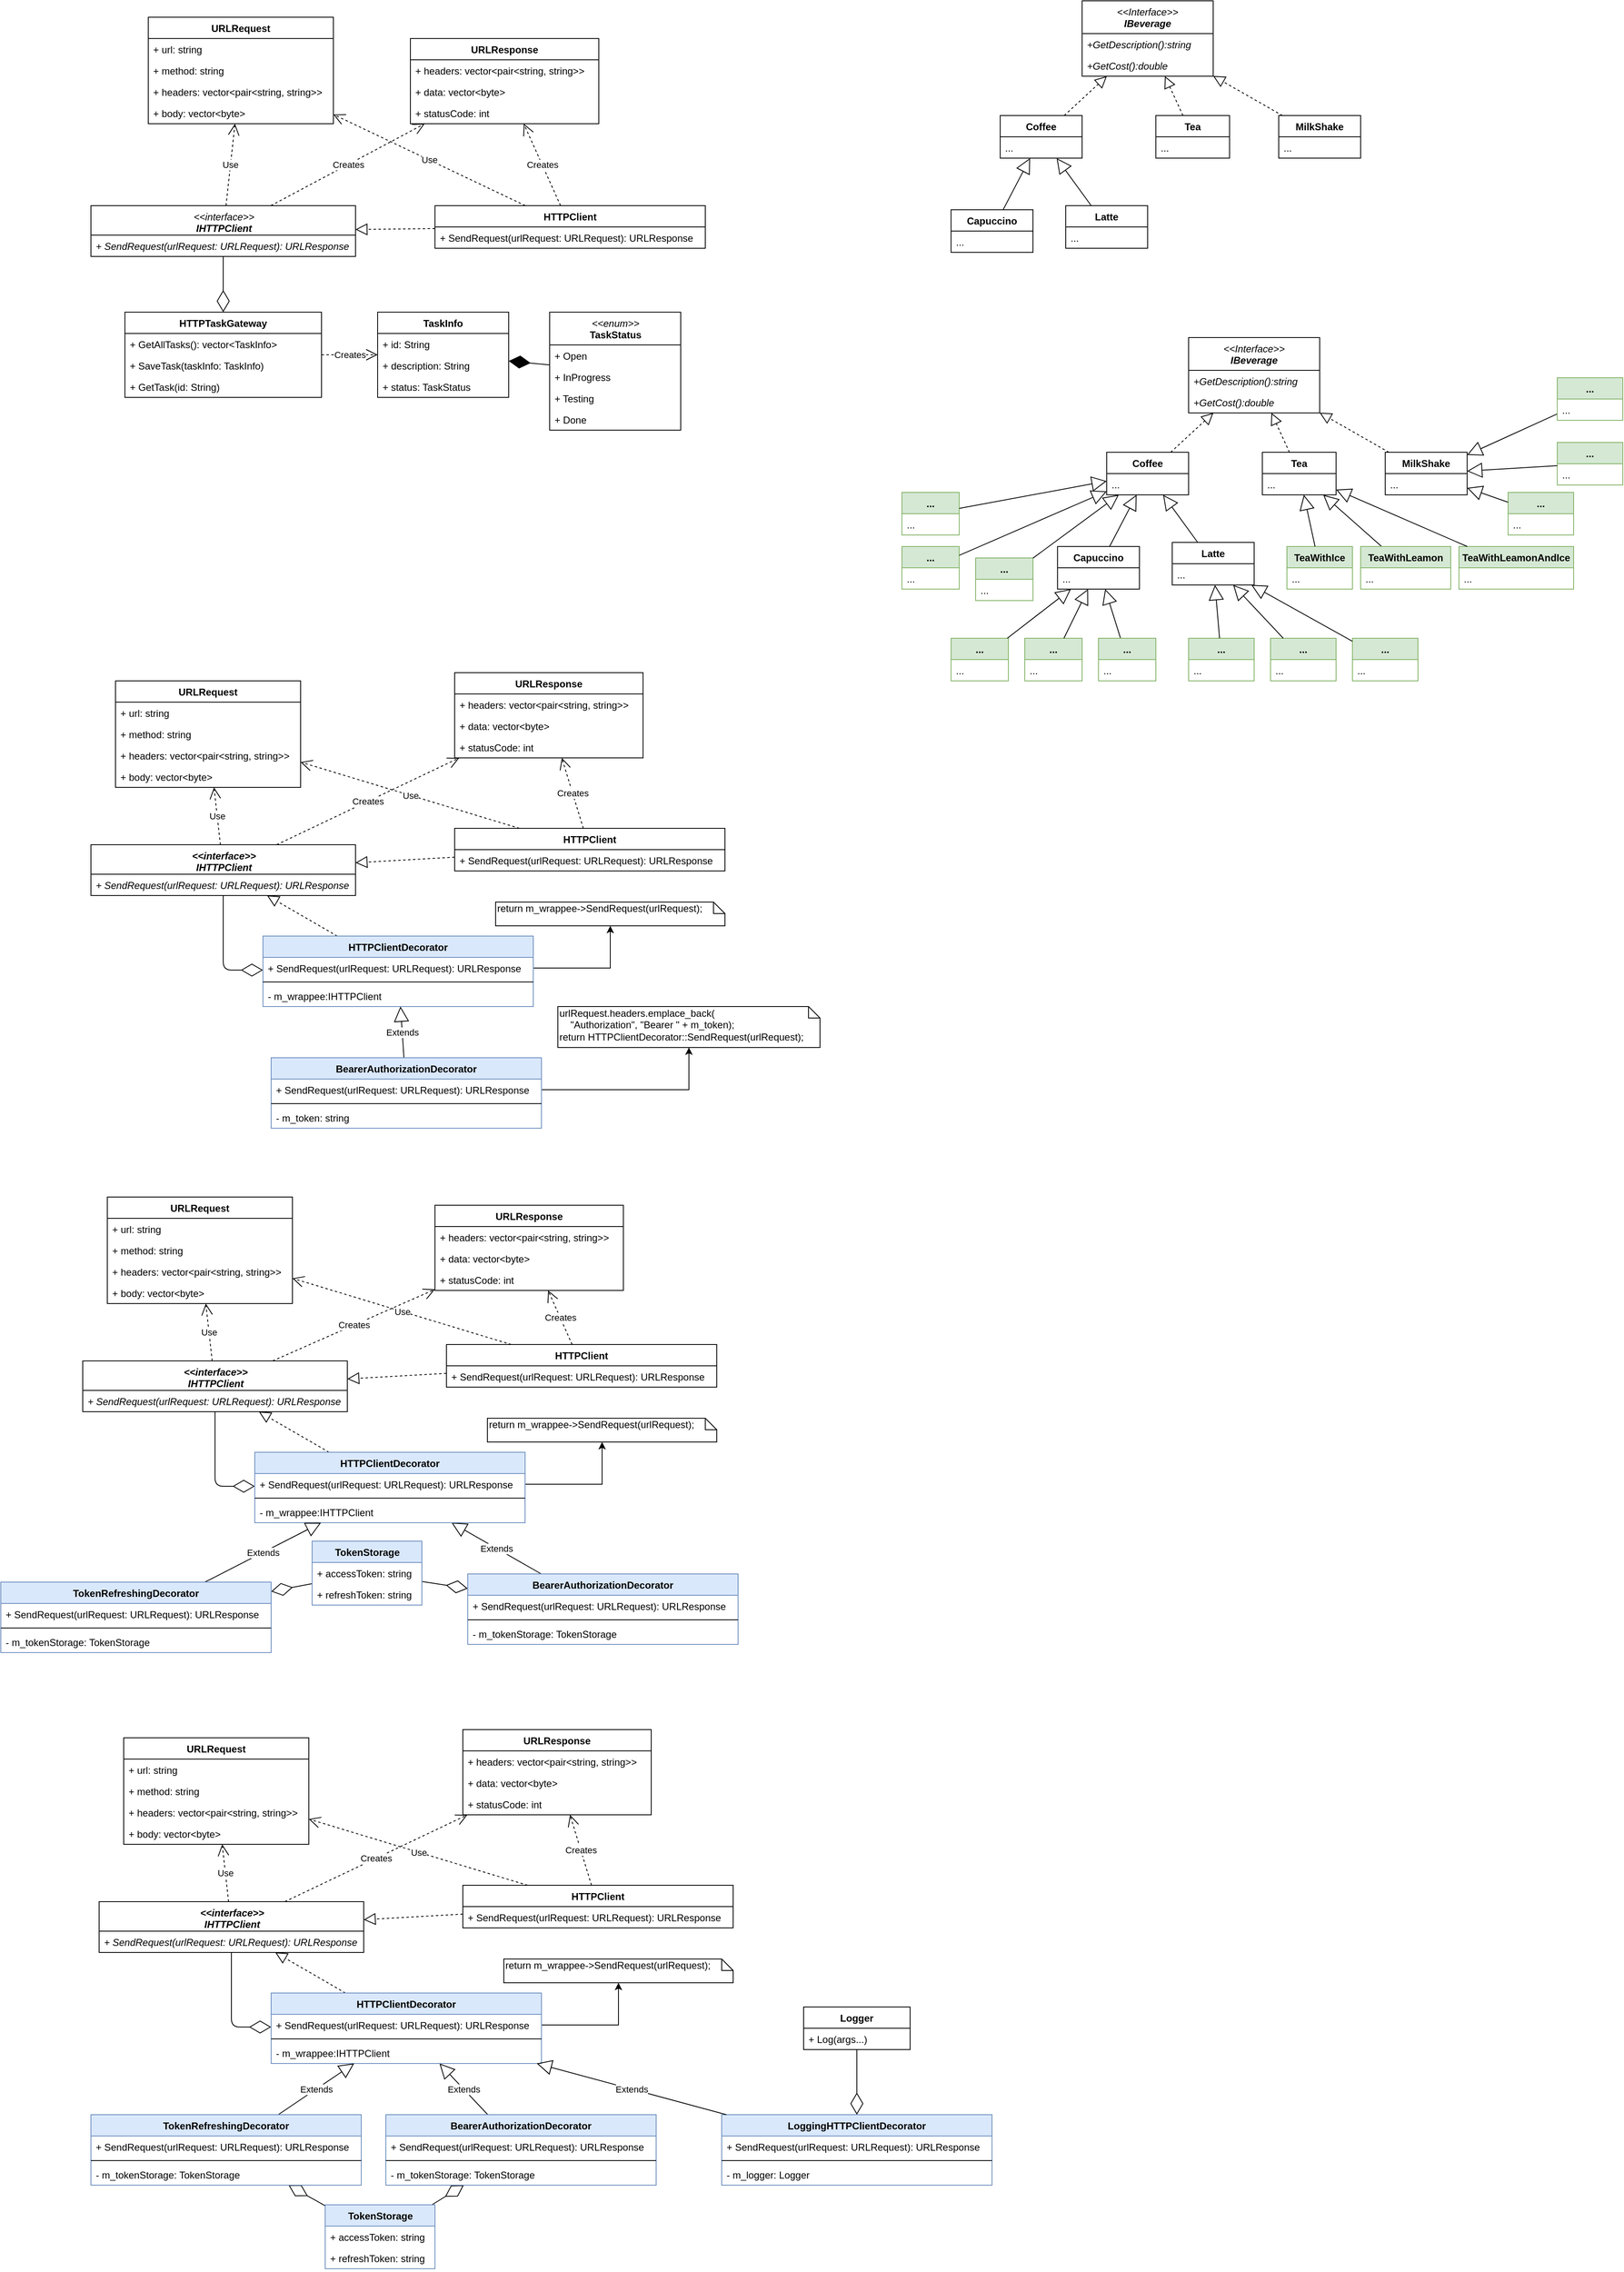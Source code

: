 <mxfile version="24.7.8">
  <diagram id="-SCo0IzD3oHXbsOg4MZh" name="Page-1">
    <mxGraphModel dx="2420" dy="939" grid="1" gridSize="10" guides="1" tooltips="1" connect="1" arrows="1" fold="1" page="1" pageScale="1" pageWidth="827" pageHeight="1169" math="0" shadow="0">
      <root>
        <mxCell id="0" />
        <mxCell id="1" parent="0" />
        <mxCell id="9I6hs4nXbi-sUa1rTmq4-19" value="Use" style="endArrow=open;endSize=12;dashed=1;html=1;" parent="1" source="9I6hs4nXbi-sUa1rTmq4-7" target="9I6hs4nXbi-sUa1rTmq4-1" edge="1">
          <mxGeometry width="160" relative="1" as="geometry">
            <mxPoint x="440" y="190" as="sourcePoint" />
            <mxPoint x="600" y="190" as="targetPoint" />
          </mxGeometry>
        </mxCell>
        <mxCell id="9I6hs4nXbi-sUa1rTmq4-20" value="Creates" style="endArrow=open;endSize=12;dashed=1;html=1;" parent="1" source="9I6hs4nXbi-sUa1rTmq4-7" target="9I6hs4nXbi-sUa1rTmq4-11" edge="1">
          <mxGeometry width="160" relative="1" as="geometry">
            <mxPoint x="410.795" y="250" as="sourcePoint" />
            <mxPoint x="386.012" y="180" as="targetPoint" />
          </mxGeometry>
        </mxCell>
        <mxCell id="9I6hs4nXbi-sUa1rTmq4-37" value="" style="endArrow=diamondThin;endFill=0;endSize=24;html=1;" parent="1" source="9I6hs4nXbi-sUa1rTmq4-42" target="9I6hs4nXbi-sUa1rTmq4-21" edge="1">
          <mxGeometry width="160" relative="1" as="geometry">
            <mxPoint x="290" y="610" as="sourcePoint" />
            <mxPoint x="450" y="610" as="targetPoint" />
          </mxGeometry>
        </mxCell>
        <mxCell id="9I6hs4nXbi-sUa1rTmq4-38" value="Creates" style="endArrow=open;endSize=12;dashed=1;html=1;" parent="1" source="9I6hs4nXbi-sUa1rTmq4-21" target="9I6hs4nXbi-sUa1rTmq4-26" edge="1">
          <mxGeometry width="160" relative="1" as="geometry">
            <mxPoint x="600" y="540" as="sourcePoint" />
            <mxPoint x="760" y="540" as="targetPoint" />
          </mxGeometry>
        </mxCell>
        <mxCell id="9I6hs4nXbi-sUa1rTmq4-39" value="" style="endArrow=diamondThin;endFill=1;endSize=24;html=1;" parent="1" source="9I6hs4nXbi-sUa1rTmq4-31" target="9I6hs4nXbi-sUa1rTmq4-26" edge="1">
          <mxGeometry width="160" relative="1" as="geometry">
            <mxPoint x="660" y="570" as="sourcePoint" />
            <mxPoint x="820" y="570" as="targetPoint" />
          </mxGeometry>
        </mxCell>
        <mxCell id="9I6hs4nXbi-sUa1rTmq4-42" value="&lt;i&gt;&lt;span style=&quot;font-weight: normal&quot;&gt;&amp;lt;&amp;lt;interface&amp;gt;&amp;gt;&lt;/span&gt;&lt;br&gt;IHTTPClient&lt;/i&gt;" style="swimlane;fontStyle=1;align=center;verticalAlign=top;childLayout=stackLayout;horizontal=1;startSize=36;horizontalStack=0;resizeParent=1;resizeParentMax=0;resizeLast=0;collapsible=1;marginBottom=0;html=1;" parent="1" vertex="1">
          <mxGeometry x="-30" y="270" width="323" height="62" as="geometry" />
        </mxCell>
        <mxCell id="9I6hs4nXbi-sUa1rTmq4-46" value="+ SendRequest(urlRequest: URLRequest): URLResponse" style="text;strokeColor=none;fillColor=none;align=left;verticalAlign=top;spacingLeft=4;spacingRight=4;overflow=hidden;rotatable=0;points=[[0,0.5],[1,0.5]];portConstraint=eastwest;fontStyle=2" parent="9I6hs4nXbi-sUa1rTmq4-42" vertex="1">
          <mxGeometry y="36" width="323" height="26" as="geometry" />
        </mxCell>
        <mxCell id="9I6hs4nXbi-sUa1rTmq4-47" value="Use" style="endArrow=open;endSize=12;dashed=1;html=1;" parent="1" source="9I6hs4nXbi-sUa1rTmq4-42" target="9I6hs4nXbi-sUa1rTmq4-1" edge="1">
          <mxGeometry width="160" relative="1" as="geometry">
            <mxPoint x="604.492" y="270" as="sourcePoint" />
            <mxPoint x="464.271" y="180" as="targetPoint" />
          </mxGeometry>
        </mxCell>
        <mxCell id="9I6hs4nXbi-sUa1rTmq4-48" value="Creates" style="endArrow=open;endSize=12;dashed=1;html=1;" parent="1" source="9I6hs4nXbi-sUa1rTmq4-42" target="9I6hs4nXbi-sUa1rTmq4-11" edge="1">
          <mxGeometry width="160" relative="1" as="geometry">
            <mxPoint x="650.024" y="270" as="sourcePoint" />
            <mxPoint x="677.464" y="128" as="targetPoint" />
          </mxGeometry>
        </mxCell>
        <mxCell id="9I6hs4nXbi-sUa1rTmq4-49" value="" style="endArrow=block;dashed=1;endFill=0;endSize=12;html=1;" parent="1" source="9I6hs4nXbi-sUa1rTmq4-7" target="9I6hs4nXbi-sUa1rTmq4-42" edge="1">
          <mxGeometry width="160" relative="1" as="geometry">
            <mxPoint x="180" y="460" as="sourcePoint" />
            <mxPoint x="340" y="460" as="targetPoint" />
          </mxGeometry>
        </mxCell>
        <mxCell id="9I6hs4nXbi-sUa1rTmq4-1" value="URLRequest" style="swimlane;fontStyle=1;align=center;verticalAlign=top;childLayout=stackLayout;horizontal=1;startSize=26;horizontalStack=0;resizeParent=1;resizeParentMax=0;resizeLast=0;collapsible=1;marginBottom=0;" parent="1" vertex="1">
          <mxGeometry x="40" y="40" width="226" height="130" as="geometry" />
        </mxCell>
        <mxCell id="9I6hs4nXbi-sUa1rTmq4-6" value="+ url: string" style="text;strokeColor=none;fillColor=none;align=left;verticalAlign=top;spacingLeft=4;spacingRight=4;overflow=hidden;rotatable=0;points=[[0,0.5],[1,0.5]];portConstraint=eastwest;" parent="9I6hs4nXbi-sUa1rTmq4-1" vertex="1">
          <mxGeometry y="26" width="226" height="26" as="geometry" />
        </mxCell>
        <mxCell id="9I6hs4nXbi-sUa1rTmq4-5" value="+ method: string" style="text;strokeColor=none;fillColor=none;align=left;verticalAlign=top;spacingLeft=4;spacingRight=4;overflow=hidden;rotatable=0;points=[[0,0.5],[1,0.5]];portConstraint=eastwest;" parent="9I6hs4nXbi-sUa1rTmq4-1" vertex="1">
          <mxGeometry y="52" width="226" height="26" as="geometry" />
        </mxCell>
        <mxCell id="9I6hs4nXbi-sUa1rTmq4-4" value="+ headers: vector&lt;pair&lt;string, string&gt;&gt;" style="text;strokeColor=none;fillColor=none;align=left;verticalAlign=top;spacingLeft=4;spacingRight=4;overflow=hidden;rotatable=0;points=[[0,0.5],[1,0.5]];portConstraint=eastwest;" parent="9I6hs4nXbi-sUa1rTmq4-1" vertex="1">
          <mxGeometry y="78" width="226" height="26" as="geometry" />
        </mxCell>
        <mxCell id="9I6hs4nXbi-sUa1rTmq4-2" value="+ body: vector&lt;byte&gt;" style="text;strokeColor=none;fillColor=none;align=left;verticalAlign=top;spacingLeft=4;spacingRight=4;overflow=hidden;rotatable=0;points=[[0,0.5],[1,0.5]];portConstraint=eastwest;" parent="9I6hs4nXbi-sUa1rTmq4-1" vertex="1">
          <mxGeometry y="104" width="226" height="26" as="geometry" />
        </mxCell>
        <mxCell id="9I6hs4nXbi-sUa1rTmq4-53" value="Use" style="endArrow=open;endSize=12;dashed=1;html=1;" parent="1" source="9I6hs4nXbi-sUa1rTmq4-76" target="9I6hs4nXbi-sUa1rTmq4-78" edge="1">
          <mxGeometry width="160" relative="1" as="geometry">
            <mxPoint x="440" y="970" as="sourcePoint" />
            <mxPoint x="600" y="970" as="targetPoint" />
          </mxGeometry>
        </mxCell>
        <mxCell id="9I6hs4nXbi-sUa1rTmq4-54" value="Creates" style="endArrow=open;endSize=12;dashed=1;html=1;" parent="1" source="9I6hs4nXbi-sUa1rTmq4-76" target="9I6hs4nXbi-sUa1rTmq4-50" edge="1">
          <mxGeometry width="160" relative="1" as="geometry">
            <mxPoint x="410.795" y="1030" as="sourcePoint" />
            <mxPoint x="386.012" y="960" as="targetPoint" />
          </mxGeometry>
        </mxCell>
        <mxCell id="9I6hs4nXbi-sUa1rTmq4-60" value="Use" style="endArrow=open;endSize=12;dashed=1;html=1;" parent="1" source="9I6hs4nXbi-sUa1rTmq4-58" target="9I6hs4nXbi-sUa1rTmq4-78" edge="1">
          <mxGeometry width="160" relative="1" as="geometry">
            <mxPoint x="604.492" y="1050" as="sourcePoint" />
            <mxPoint x="464.271" y="960" as="targetPoint" />
          </mxGeometry>
        </mxCell>
        <mxCell id="9I6hs4nXbi-sUa1rTmq4-61" value="Creates" style="endArrow=open;endSize=12;dashed=1;html=1;" parent="1" source="9I6hs4nXbi-sUa1rTmq4-58" target="9I6hs4nXbi-sUa1rTmq4-50" edge="1">
          <mxGeometry width="160" relative="1" as="geometry">
            <mxPoint x="650.024" y="1050" as="sourcePoint" />
            <mxPoint x="677.464" y="908" as="targetPoint" />
          </mxGeometry>
        </mxCell>
        <mxCell id="9I6hs4nXbi-sUa1rTmq4-62" value="" style="endArrow=block;dashed=1;endFill=0;endSize=12;html=1;" parent="1" source="9I6hs4nXbi-sUa1rTmq4-76" target="9I6hs4nXbi-sUa1rTmq4-58" edge="1">
          <mxGeometry width="160" relative="1" as="geometry">
            <mxPoint x="180" y="1240" as="sourcePoint" />
            <mxPoint x="340" y="1240" as="targetPoint" />
          </mxGeometry>
        </mxCell>
        <mxCell id="9I6hs4nXbi-sUa1rTmq4-11" value="URLResponse" style="swimlane;fontStyle=1;align=center;verticalAlign=top;childLayout=stackLayout;horizontal=1;startSize=26;horizontalStack=0;resizeParent=1;resizeParentMax=0;resizeLast=0;collapsible=1;marginBottom=0;" parent="1" vertex="1">
          <mxGeometry x="360" y="66" width="230" height="104" as="geometry" />
        </mxCell>
        <mxCell id="9I6hs4nXbi-sUa1rTmq4-12" value="+ headers: vector&lt;pair&lt;string, string&gt;&gt;" style="text;strokeColor=none;fillColor=none;align=left;verticalAlign=top;spacingLeft=4;spacingRight=4;overflow=hidden;rotatable=0;points=[[0,0.5],[1,0.5]];portConstraint=eastwest;" parent="9I6hs4nXbi-sUa1rTmq4-11" vertex="1">
          <mxGeometry y="26" width="230" height="26" as="geometry" />
        </mxCell>
        <mxCell id="9I6hs4nXbi-sUa1rTmq4-14" value="+ data: vector&lt;byte&gt;" style="text;strokeColor=none;fillColor=none;align=left;verticalAlign=top;spacingLeft=4;spacingRight=4;overflow=hidden;rotatable=0;points=[[0,0.5],[1,0.5]];portConstraint=eastwest;" parent="9I6hs4nXbi-sUa1rTmq4-11" vertex="1">
          <mxGeometry y="52" width="230" height="26" as="geometry" />
        </mxCell>
        <mxCell id="9I6hs4nXbi-sUa1rTmq4-139" value="+ statusCode: int" style="text;strokeColor=none;fillColor=none;align=left;verticalAlign=top;spacingLeft=4;spacingRight=4;overflow=hidden;rotatable=0;points=[[0,0.5],[1,0.5]];portConstraint=eastwest;" parent="9I6hs4nXbi-sUa1rTmq4-11" vertex="1">
          <mxGeometry y="78" width="230" height="26" as="geometry" />
        </mxCell>
        <mxCell id="9I6hs4nXbi-sUa1rTmq4-58" value="&lt;i&gt;&amp;lt;&amp;lt;interface&amp;gt;&amp;gt;&lt;br&gt;IHTTPClient&lt;/i&gt;" style="swimlane;fontStyle=1;align=center;verticalAlign=top;childLayout=stackLayout;horizontal=1;startSize=36;horizontalStack=0;resizeParent=1;resizeParentMax=0;resizeLast=0;collapsible=1;marginBottom=0;html=1;" parent="1" vertex="1">
          <mxGeometry x="-30" y="1050" width="323" height="62" as="geometry" />
        </mxCell>
        <mxCell id="9I6hs4nXbi-sUa1rTmq4-59" value="+ SendRequest(urlRequest: URLRequest): URLResponse" style="text;strokeColor=none;fillColor=none;align=left;verticalAlign=top;spacingLeft=4;spacingRight=4;overflow=hidden;rotatable=0;points=[[0,0.5],[1,0.5]];portConstraint=eastwest;fontStyle=2" parent="9I6hs4nXbi-sUa1rTmq4-58" vertex="1">
          <mxGeometry y="36" width="323" height="26" as="geometry" />
        </mxCell>
        <mxCell id="9I6hs4nXbi-sUa1rTmq4-85" value="" style="endArrow=diamondThin;endFill=0;endSize=24;html=1;edgeStyle=orthogonalEdgeStyle;" parent="1" source="9I6hs4nXbi-sUa1rTmq4-58" target="9I6hs4nXbi-sUa1rTmq4-83" edge="1">
          <mxGeometry width="160" relative="1" as="geometry">
            <mxPoint x="334" y="1250" as="sourcePoint" />
            <mxPoint x="494" y="1250" as="targetPoint" />
            <Array as="points">
              <mxPoint x="132" y="1203" />
            </Array>
          </mxGeometry>
        </mxCell>
        <mxCell id="9I6hs4nXbi-sUa1rTmq4-88" value="" style="endArrow=block;dashed=1;endFill=0;endSize=12;html=1;" parent="1" source="9I6hs4nXbi-sUa1rTmq4-83" target="9I6hs4nXbi-sUa1rTmq4-58" edge="1">
          <mxGeometry width="160" relative="1" as="geometry">
            <mxPoint x="690" y="1087.156" as="sourcePoint" />
            <mxPoint x="303" y="1089.868" as="targetPoint" />
          </mxGeometry>
        </mxCell>
        <mxCell id="9I6hs4nXbi-sUa1rTmq4-93" value="Extends" style="endArrow=block;endSize=16;endFill=0;html=1;" parent="1" source="9I6hs4nXbi-sUa1rTmq4-89" target="9I6hs4nXbi-sUa1rTmq4-83" edge="1">
          <mxGeometry width="160" relative="1" as="geometry">
            <mxPoint x="710" y="1360" as="sourcePoint" />
            <mxPoint x="870" y="1360" as="targetPoint" />
          </mxGeometry>
        </mxCell>
        <mxCell id="9I6hs4nXbi-sUa1rTmq4-21" value="HTTPTaskGateway" style="swimlane;fontStyle=1;align=center;verticalAlign=top;childLayout=stackLayout;horizontal=1;startSize=26;horizontalStack=0;resizeParent=1;resizeParentMax=0;resizeLast=0;collapsible=1;marginBottom=0;" parent="1" vertex="1">
          <mxGeometry x="11.5" y="400" width="240" height="104" as="geometry" />
        </mxCell>
        <mxCell id="9I6hs4nXbi-sUa1rTmq4-24" value="+ GetAllTasks(): vector&lt;TaskInfo&gt;" style="text;strokeColor=none;fillColor=none;align=left;verticalAlign=top;spacingLeft=4;spacingRight=4;overflow=hidden;rotatable=0;points=[[0,0.5],[1,0.5]];portConstraint=eastwest;" parent="9I6hs4nXbi-sUa1rTmq4-21" vertex="1">
          <mxGeometry y="26" width="240" height="26" as="geometry" />
        </mxCell>
        <mxCell id="9I6hs4nXbi-sUa1rTmq4-40" value="+ SaveTask(taskInfo: TaskInfo)" style="text;strokeColor=none;fillColor=none;align=left;verticalAlign=top;spacingLeft=4;spacingRight=4;overflow=hidden;rotatable=0;points=[[0,0.5],[1,0.5]];portConstraint=eastwest;" parent="9I6hs4nXbi-sUa1rTmq4-21" vertex="1">
          <mxGeometry y="52" width="240" height="26" as="geometry" />
        </mxCell>
        <mxCell id="9I6hs4nXbi-sUa1rTmq4-41" value="+ GetTask(id: String)" style="text;strokeColor=none;fillColor=none;align=left;verticalAlign=top;spacingLeft=4;spacingRight=4;overflow=hidden;rotatable=0;points=[[0,0.5],[1,0.5]];portConstraint=eastwest;" parent="9I6hs4nXbi-sUa1rTmq4-21" vertex="1">
          <mxGeometry y="78" width="240" height="26" as="geometry" />
        </mxCell>
        <mxCell id="9I6hs4nXbi-sUa1rTmq4-26" value="TaskInfo" style="swimlane;fontStyle=1;align=center;verticalAlign=top;childLayout=stackLayout;horizontal=1;startSize=26;horizontalStack=0;resizeParent=1;resizeParentMax=0;resizeLast=0;collapsible=1;marginBottom=0;" parent="1" vertex="1">
          <mxGeometry x="320" y="400" width="160" height="104" as="geometry" />
        </mxCell>
        <mxCell id="9I6hs4nXbi-sUa1rTmq4-27" value="+ id: String" style="text;strokeColor=none;fillColor=none;align=left;verticalAlign=top;spacingLeft=4;spacingRight=4;overflow=hidden;rotatable=0;points=[[0,0.5],[1,0.5]];portConstraint=eastwest;" parent="9I6hs4nXbi-sUa1rTmq4-26" vertex="1">
          <mxGeometry y="26" width="160" height="26" as="geometry" />
        </mxCell>
        <mxCell id="9I6hs4nXbi-sUa1rTmq4-29" value="+ description: String" style="text;strokeColor=none;fillColor=none;align=left;verticalAlign=top;spacingLeft=4;spacingRight=4;overflow=hidden;rotatable=0;points=[[0,0.5],[1,0.5]];portConstraint=eastwest;" parent="9I6hs4nXbi-sUa1rTmq4-26" vertex="1">
          <mxGeometry y="52" width="160" height="26" as="geometry" />
        </mxCell>
        <mxCell id="9I6hs4nXbi-sUa1rTmq4-30" value="+ status: TaskStatus" style="text;strokeColor=none;fillColor=none;align=left;verticalAlign=top;spacingLeft=4;spacingRight=4;overflow=hidden;rotatable=0;points=[[0,0.5],[1,0.5]];portConstraint=eastwest;" parent="9I6hs4nXbi-sUa1rTmq4-26" vertex="1">
          <mxGeometry y="78" width="160" height="26" as="geometry" />
        </mxCell>
        <mxCell id="9I6hs4nXbi-sUa1rTmq4-31" value="&lt;i style=&quot;font-weight: normal&quot;&gt;&amp;lt;&amp;lt;enum&amp;gt;&amp;gt;&lt;/i&gt;&lt;br&gt;TaskStatus" style="swimlane;fontStyle=1;align=center;verticalAlign=top;childLayout=stackLayout;horizontal=1;startSize=40;horizontalStack=0;resizeParent=1;resizeParentMax=0;resizeLast=0;collapsible=1;marginBottom=0;html=1;" parent="1" vertex="1">
          <mxGeometry x="530" y="400" width="160" height="144" as="geometry" />
        </mxCell>
        <mxCell id="9I6hs4nXbi-sUa1rTmq4-32" value="+ Open" style="text;strokeColor=none;fillColor=none;align=left;verticalAlign=top;spacingLeft=4;spacingRight=4;overflow=hidden;rotatable=0;points=[[0,0.5],[1,0.5]];portConstraint=eastwest;" parent="9I6hs4nXbi-sUa1rTmq4-31" vertex="1">
          <mxGeometry y="40" width="160" height="26" as="geometry" />
        </mxCell>
        <mxCell id="9I6hs4nXbi-sUa1rTmq4-34" value="+ InProgress" style="text;strokeColor=none;fillColor=none;align=left;verticalAlign=top;spacingLeft=4;spacingRight=4;overflow=hidden;rotatable=0;points=[[0,0.5],[1,0.5]];portConstraint=eastwest;" parent="9I6hs4nXbi-sUa1rTmq4-31" vertex="1">
          <mxGeometry y="66" width="160" height="26" as="geometry" />
        </mxCell>
        <mxCell id="9I6hs4nXbi-sUa1rTmq4-35" value="+ Testing" style="text;strokeColor=none;fillColor=none;align=left;verticalAlign=top;spacingLeft=4;spacingRight=4;overflow=hidden;rotatable=0;points=[[0,0.5],[1,0.5]];portConstraint=eastwest;" parent="9I6hs4nXbi-sUa1rTmq4-31" vertex="1">
          <mxGeometry y="92" width="160" height="26" as="geometry" />
        </mxCell>
        <mxCell id="9I6hs4nXbi-sUa1rTmq4-36" value="+ Done" style="text;strokeColor=none;fillColor=none;align=left;verticalAlign=top;spacingLeft=4;spacingRight=4;overflow=hidden;rotatable=0;points=[[0,0.5],[1,0.5]];portConstraint=eastwest;" parent="9I6hs4nXbi-sUa1rTmq4-31" vertex="1">
          <mxGeometry y="118" width="160" height="26" as="geometry" />
        </mxCell>
        <mxCell id="9I6hs4nXbi-sUa1rTmq4-7" value="HTTPClient" style="swimlane;fontStyle=1;align=center;verticalAlign=top;childLayout=stackLayout;horizontal=1;startSize=26;horizontalStack=0;resizeParent=1;resizeParentMax=0;resizeLast=0;collapsible=1;marginBottom=0;" parent="1" vertex="1">
          <mxGeometry x="390" y="270" width="330" height="52" as="geometry" />
        </mxCell>
        <mxCell id="9I6hs4nXbi-sUa1rTmq4-8" value="+ SendRequest(urlRequest: URLRequest): URLResponse" style="text;strokeColor=none;fillColor=none;align=left;verticalAlign=top;spacingLeft=4;spacingRight=4;overflow=hidden;rotatable=0;points=[[0,0.5],[1,0.5]];portConstraint=eastwest;" parent="9I6hs4nXbi-sUa1rTmq4-7" vertex="1">
          <mxGeometry y="26" width="330" height="26" as="geometry" />
        </mxCell>
        <mxCell id="9I6hs4nXbi-sUa1rTmq4-94" value="return m_wrappee-&amp;gt;SendRequest(urlRequest);" style="shape=note;whiteSpace=wrap;html=1;size=14;verticalAlign=top;align=left;spacingTop=-6;" parent="1" vertex="1">
          <mxGeometry x="464" y="1120" width="280" height="29" as="geometry" />
        </mxCell>
        <mxCell id="9I6hs4nXbi-sUa1rTmq4-95" style="edgeStyle=orthogonalEdgeStyle;rounded=0;orthogonalLoop=1;jettySize=auto;html=1;" parent="1" source="9I6hs4nXbi-sUa1rTmq4-84" target="9I6hs4nXbi-sUa1rTmq4-94" edge="1">
          <mxGeometry relative="1" as="geometry" />
        </mxCell>
        <mxCell id="9I6hs4nXbi-sUa1rTmq4-50" value="URLResponse" style="swimlane;fontStyle=1;align=center;verticalAlign=top;childLayout=stackLayout;horizontal=1;startSize=26;horizontalStack=0;resizeParent=1;resizeParentMax=0;resizeLast=0;collapsible=1;marginBottom=0;" parent="1" vertex="1">
          <mxGeometry x="414" y="840" width="230" height="104" as="geometry" />
        </mxCell>
        <mxCell id="9I6hs4nXbi-sUa1rTmq4-51" value="+ headers: vector&lt;pair&lt;string, string&gt;&gt;" style="text;strokeColor=none;fillColor=none;align=left;verticalAlign=top;spacingLeft=4;spacingRight=4;overflow=hidden;rotatable=0;points=[[0,0.5],[1,0.5]];portConstraint=eastwest;" parent="9I6hs4nXbi-sUa1rTmq4-50" vertex="1">
          <mxGeometry y="26" width="230" height="26" as="geometry" />
        </mxCell>
        <mxCell id="9I6hs4nXbi-sUa1rTmq4-52" value="+ data: vector&lt;byte&gt;" style="text;strokeColor=none;fillColor=none;align=left;verticalAlign=top;spacingLeft=4;spacingRight=4;overflow=hidden;rotatable=0;points=[[0,0.5],[1,0.5]];portConstraint=eastwest;" parent="9I6hs4nXbi-sUa1rTmq4-50" vertex="1">
          <mxGeometry y="52" width="230" height="26" as="geometry" />
        </mxCell>
        <mxCell id="9I6hs4nXbi-sUa1rTmq4-138" value="+ statusCode: int" style="text;strokeColor=none;fillColor=none;align=left;verticalAlign=top;spacingLeft=4;spacingRight=4;overflow=hidden;rotatable=0;points=[[0,0.5],[1,0.5]];portConstraint=eastwest;" parent="9I6hs4nXbi-sUa1rTmq4-50" vertex="1">
          <mxGeometry y="78" width="230" height="26" as="geometry" />
        </mxCell>
        <mxCell id="9I6hs4nXbi-sUa1rTmq4-78" value="URLRequest" style="swimlane;fontStyle=1;align=center;verticalAlign=top;childLayout=stackLayout;horizontal=1;startSize=26;horizontalStack=0;resizeParent=1;resizeParentMax=0;resizeLast=0;collapsible=1;marginBottom=0;" parent="1" vertex="1">
          <mxGeometry y="850" width="226" height="130" as="geometry" />
        </mxCell>
        <mxCell id="9I6hs4nXbi-sUa1rTmq4-79" value="+ url: string" style="text;strokeColor=none;fillColor=none;align=left;verticalAlign=top;spacingLeft=4;spacingRight=4;overflow=hidden;rotatable=0;points=[[0,0.5],[1,0.5]];portConstraint=eastwest;" parent="9I6hs4nXbi-sUa1rTmq4-78" vertex="1">
          <mxGeometry y="26" width="226" height="26" as="geometry" />
        </mxCell>
        <mxCell id="9I6hs4nXbi-sUa1rTmq4-80" value="+ method: string" style="text;strokeColor=none;fillColor=none;align=left;verticalAlign=top;spacingLeft=4;spacingRight=4;overflow=hidden;rotatable=0;points=[[0,0.5],[1,0.5]];portConstraint=eastwest;" parent="9I6hs4nXbi-sUa1rTmq4-78" vertex="1">
          <mxGeometry y="52" width="226" height="26" as="geometry" />
        </mxCell>
        <mxCell id="9I6hs4nXbi-sUa1rTmq4-81" value="+ headers: vector&lt;pair&lt;string, string&gt;&gt;" style="text;strokeColor=none;fillColor=none;align=left;verticalAlign=top;spacingLeft=4;spacingRight=4;overflow=hidden;rotatable=0;points=[[0,0.5],[1,0.5]];portConstraint=eastwest;" parent="9I6hs4nXbi-sUa1rTmq4-78" vertex="1">
          <mxGeometry y="78" width="226" height="26" as="geometry" />
        </mxCell>
        <mxCell id="9I6hs4nXbi-sUa1rTmq4-82" value="+ body: vector&lt;byte&gt;" style="text;strokeColor=none;fillColor=none;align=left;verticalAlign=top;spacingLeft=4;spacingRight=4;overflow=hidden;rotatable=0;points=[[0,0.5],[1,0.5]];portConstraint=eastwest;" parent="9I6hs4nXbi-sUa1rTmq4-78" vertex="1">
          <mxGeometry y="104" width="226" height="26" as="geometry" />
        </mxCell>
        <mxCell id="9I6hs4nXbi-sUa1rTmq4-98" value="urlRequest.headers.emplace_back(&lt;br&gt;&amp;nbsp; &amp;nbsp; &quot;Authorization&quot;, &quot;Bearer &quot; + m_token);&lt;br&gt;return HTTPClientDecorator::SendRequest(urlRequest);" style="shape=note;whiteSpace=wrap;html=1;size=14;verticalAlign=top;align=left;spacingTop=-6;" parent="1" vertex="1">
          <mxGeometry x="540" y="1247.5" width="320" height="50" as="geometry" />
        </mxCell>
        <mxCell id="9I6hs4nXbi-sUa1rTmq4-99" style="edgeStyle=orthogonalEdgeStyle;rounded=0;orthogonalLoop=1;jettySize=auto;html=1;" parent="1" source="9I6hs4nXbi-sUa1rTmq4-90" target="9I6hs4nXbi-sUa1rTmq4-98" edge="1">
          <mxGeometry relative="1" as="geometry" />
        </mxCell>
        <mxCell id="9I6hs4nXbi-sUa1rTmq4-83" value="HTTPClientDecorator" style="swimlane;fontStyle=1;align=center;verticalAlign=top;childLayout=stackLayout;horizontal=1;startSize=26;horizontalStack=0;resizeParent=1;resizeParentMax=0;resizeLast=0;collapsible=1;marginBottom=0;fillColor=#dae8fc;strokeColor=#6c8ebf;" parent="1" vertex="1">
          <mxGeometry x="180" y="1161.5" width="330" height="86" as="geometry" />
        </mxCell>
        <mxCell id="9I6hs4nXbi-sUa1rTmq4-84" value="+ SendRequest(urlRequest: URLRequest): URLResponse" style="text;strokeColor=none;fillColor=none;align=left;verticalAlign=top;spacingLeft=4;spacingRight=4;overflow=hidden;rotatable=0;points=[[0,0.5],[1,0.5]];portConstraint=eastwest;" parent="9I6hs4nXbi-sUa1rTmq4-83" vertex="1">
          <mxGeometry y="26" width="330" height="26" as="geometry" />
        </mxCell>
        <mxCell id="9I6hs4nXbi-sUa1rTmq4-87" value="" style="line;strokeWidth=1;fillColor=none;align=left;verticalAlign=middle;spacingTop=-1;spacingLeft=3;spacingRight=3;rotatable=0;labelPosition=right;points=[];portConstraint=eastwest;html=1;" parent="9I6hs4nXbi-sUa1rTmq4-83" vertex="1">
          <mxGeometry y="52" width="330" height="8" as="geometry" />
        </mxCell>
        <mxCell id="9I6hs4nXbi-sUa1rTmq4-86" value="- m_wrappee:IHTTPClient" style="text;strokeColor=none;fillColor=none;align=left;verticalAlign=top;spacingLeft=4;spacingRight=4;overflow=hidden;rotatable=0;points=[[0,0.5],[1,0.5]];portConstraint=eastwest;" parent="9I6hs4nXbi-sUa1rTmq4-83" vertex="1">
          <mxGeometry y="60" width="330" height="26" as="geometry" />
        </mxCell>
        <mxCell id="9I6hs4nXbi-sUa1rTmq4-76" value="HTTPClient" style="swimlane;fontStyle=1;align=center;verticalAlign=top;childLayout=stackLayout;horizontal=1;startSize=26;horizontalStack=0;resizeParent=1;resizeParentMax=0;resizeLast=0;collapsible=1;marginBottom=0;" parent="1" vertex="1">
          <mxGeometry x="414" y="1030" width="330" height="52" as="geometry" />
        </mxCell>
        <mxCell id="9I6hs4nXbi-sUa1rTmq4-77" value="+ SendRequest(urlRequest: URLRequest): URLResponse" style="text;strokeColor=none;fillColor=none;align=left;verticalAlign=top;spacingLeft=4;spacingRight=4;overflow=hidden;rotatable=0;points=[[0,0.5],[1,0.5]];portConstraint=eastwest;" parent="9I6hs4nXbi-sUa1rTmq4-76" vertex="1">
          <mxGeometry y="26" width="330" height="26" as="geometry" />
        </mxCell>
        <mxCell id="9I6hs4nXbi-sUa1rTmq4-89" value="BearerAuthorizationDecorator" style="swimlane;fontStyle=1;align=center;verticalAlign=top;childLayout=stackLayout;horizontal=1;startSize=26;horizontalStack=0;resizeParent=1;resizeParentMax=0;resizeLast=0;collapsible=1;marginBottom=0;fillColor=#dae8fc;strokeColor=#6c8ebf;" parent="1" vertex="1">
          <mxGeometry x="190" y="1310" width="330" height="86" as="geometry" />
        </mxCell>
        <mxCell id="9I6hs4nXbi-sUa1rTmq4-90" value="+ SendRequest(urlRequest: URLRequest): URLResponse" style="text;strokeColor=none;fillColor=none;align=left;verticalAlign=top;spacingLeft=4;spacingRight=4;overflow=hidden;rotatable=0;points=[[0,0.5],[1,0.5]];portConstraint=eastwest;" parent="9I6hs4nXbi-sUa1rTmq4-89" vertex="1">
          <mxGeometry y="26" width="330" height="26" as="geometry" />
        </mxCell>
        <mxCell id="9I6hs4nXbi-sUa1rTmq4-97" value="" style="line;strokeWidth=1;fillColor=none;align=left;verticalAlign=middle;spacingTop=-1;spacingLeft=3;spacingRight=3;rotatable=0;labelPosition=right;points=[];portConstraint=eastwest;html=1;" parent="9I6hs4nXbi-sUa1rTmq4-89" vertex="1">
          <mxGeometry y="52" width="330" height="8" as="geometry" />
        </mxCell>
        <mxCell id="9I6hs4nXbi-sUa1rTmq4-96" value="- m_token: string" style="text;strokeColor=none;fillColor=none;align=left;verticalAlign=top;spacingLeft=4;spacingRight=4;overflow=hidden;rotatable=0;points=[[0,0.5],[1,0.5]];portConstraint=eastwest;" parent="9I6hs4nXbi-sUa1rTmq4-89" vertex="1">
          <mxGeometry y="60" width="330" height="26" as="geometry" />
        </mxCell>
        <mxCell id="9I6hs4nXbi-sUa1rTmq4-100" value="Use" style="endArrow=open;endSize=12;dashed=1;html=1;" parent="1" source="9I6hs4nXbi-sUa1rTmq4-126" target="9I6hs4nXbi-sUa1rTmq4-115" edge="1">
          <mxGeometry width="160" relative="1" as="geometry">
            <mxPoint x="430" y="1600" as="sourcePoint" />
            <mxPoint x="590" y="1600" as="targetPoint" />
          </mxGeometry>
        </mxCell>
        <mxCell id="9I6hs4nXbi-sUa1rTmq4-101" value="Creates" style="endArrow=open;endSize=12;dashed=1;html=1;" parent="1" source="9I6hs4nXbi-sUa1rTmq4-126" target="9I6hs4nXbi-sUa1rTmq4-112" edge="1">
          <mxGeometry width="160" relative="1" as="geometry">
            <mxPoint x="400.795" y="1660" as="sourcePoint" />
            <mxPoint x="376.012" y="1590" as="targetPoint" />
          </mxGeometry>
        </mxCell>
        <mxCell id="9I6hs4nXbi-sUa1rTmq4-102" value="Use" style="endArrow=open;endSize=12;dashed=1;html=1;" parent="1" source="9I6hs4nXbi-sUa1rTmq4-105" target="9I6hs4nXbi-sUa1rTmq4-115" edge="1">
          <mxGeometry width="160" relative="1" as="geometry">
            <mxPoint x="594.492" y="1680" as="sourcePoint" />
            <mxPoint x="454.271" y="1590" as="targetPoint" />
          </mxGeometry>
        </mxCell>
        <mxCell id="9I6hs4nXbi-sUa1rTmq4-103" value="Creates" style="endArrow=open;endSize=12;dashed=1;html=1;" parent="1" source="9I6hs4nXbi-sUa1rTmq4-105" target="9I6hs4nXbi-sUa1rTmq4-112" edge="1">
          <mxGeometry width="160" relative="1" as="geometry">
            <mxPoint x="640.024" y="1680" as="sourcePoint" />
            <mxPoint x="667.464" y="1538" as="targetPoint" />
          </mxGeometry>
        </mxCell>
        <mxCell id="9I6hs4nXbi-sUa1rTmq4-104" value="" style="endArrow=block;dashed=1;endFill=0;endSize=12;html=1;" parent="1" source="9I6hs4nXbi-sUa1rTmq4-126" target="9I6hs4nXbi-sUa1rTmq4-105" edge="1">
          <mxGeometry width="160" relative="1" as="geometry">
            <mxPoint x="170" y="1870" as="sourcePoint" />
            <mxPoint x="330" y="1870" as="targetPoint" />
          </mxGeometry>
        </mxCell>
        <mxCell id="9I6hs4nXbi-sUa1rTmq4-107" value="" style="endArrow=diamondThin;endFill=0;endSize=24;html=1;edgeStyle=orthogonalEdgeStyle;" parent="1" source="9I6hs4nXbi-sUa1rTmq4-105" target="9I6hs4nXbi-sUa1rTmq4-122" edge="1">
          <mxGeometry width="160" relative="1" as="geometry">
            <mxPoint x="324" y="1880" as="sourcePoint" />
            <mxPoint x="484" y="1880" as="targetPoint" />
            <Array as="points">
              <mxPoint x="122" y="1833" />
            </Array>
          </mxGeometry>
        </mxCell>
        <mxCell id="9I6hs4nXbi-sUa1rTmq4-108" value="" style="endArrow=block;dashed=1;endFill=0;endSize=12;html=1;" parent="1" source="9I6hs4nXbi-sUa1rTmq4-122" target="9I6hs4nXbi-sUa1rTmq4-105" edge="1">
          <mxGeometry width="160" relative="1" as="geometry">
            <mxPoint x="680" y="1717.156" as="sourcePoint" />
            <mxPoint x="293" y="1719.868" as="targetPoint" />
          </mxGeometry>
        </mxCell>
        <mxCell id="9I6hs4nXbi-sUa1rTmq4-109" value="Extends" style="endArrow=block;endSize=16;endFill=0;html=1;" parent="1" source="9I6hs4nXbi-sUa1rTmq4-128" target="9I6hs4nXbi-sUa1rTmq4-122" edge="1">
          <mxGeometry width="160" relative="1" as="geometry">
            <mxPoint x="700" y="1990" as="sourcePoint" />
            <mxPoint x="860" y="1990" as="targetPoint" />
          </mxGeometry>
        </mxCell>
        <mxCell id="9I6hs4nXbi-sUa1rTmq4-110" value="return m_wrappee-&amp;gt;SendRequest(urlRequest);" style="shape=note;whiteSpace=wrap;html=1;size=14;verticalAlign=top;align=left;spacingTop=-6;" parent="1" vertex="1">
          <mxGeometry x="454" y="1750" width="280" height="29" as="geometry" />
        </mxCell>
        <mxCell id="9I6hs4nXbi-sUa1rTmq4-111" style="edgeStyle=orthogonalEdgeStyle;rounded=0;orthogonalLoop=1;jettySize=auto;html=1;" parent="1" source="9I6hs4nXbi-sUa1rTmq4-123" target="9I6hs4nXbi-sUa1rTmq4-110" edge="1">
          <mxGeometry relative="1" as="geometry" />
        </mxCell>
        <mxCell id="9I6hs4nXbi-sUa1rTmq4-105" value="&lt;i&gt;&amp;lt;&amp;lt;interface&amp;gt;&amp;gt;&lt;br&gt;IHTTPClient&lt;/i&gt;" style="swimlane;fontStyle=1;align=center;verticalAlign=top;childLayout=stackLayout;horizontal=1;startSize=36;horizontalStack=0;resizeParent=1;resizeParentMax=0;resizeLast=0;collapsible=1;marginBottom=0;html=1;" parent="1" vertex="1">
          <mxGeometry x="-40" y="1680" width="323" height="62" as="geometry" />
        </mxCell>
        <mxCell id="9I6hs4nXbi-sUa1rTmq4-106" value="+ SendRequest(urlRequest: URLRequest): URLResponse" style="text;strokeColor=none;fillColor=none;align=left;verticalAlign=top;spacingLeft=4;spacingRight=4;overflow=hidden;rotatable=0;points=[[0,0.5],[1,0.5]];portConstraint=eastwest;fontStyle=2" parent="9I6hs4nXbi-sUa1rTmq4-105" vertex="1">
          <mxGeometry y="36" width="323" height="26" as="geometry" />
        </mxCell>
        <mxCell id="9I6hs4nXbi-sUa1rTmq4-112" value="URLResponse" style="swimlane;fontStyle=1;align=center;verticalAlign=top;childLayout=stackLayout;horizontal=1;startSize=26;horizontalStack=0;resizeParent=1;resizeParentMax=0;resizeLast=0;collapsible=1;marginBottom=0;" parent="1" vertex="1">
          <mxGeometry x="390" y="1490" width="230" height="104" as="geometry" />
        </mxCell>
        <mxCell id="9I6hs4nXbi-sUa1rTmq4-113" value="+ headers: vector&lt;pair&lt;string, string&gt;&gt;" style="text;strokeColor=none;fillColor=none;align=left;verticalAlign=top;spacingLeft=4;spacingRight=4;overflow=hidden;rotatable=0;points=[[0,0.5],[1,0.5]];portConstraint=eastwest;" parent="9I6hs4nXbi-sUa1rTmq4-112" vertex="1">
          <mxGeometry y="26" width="230" height="26" as="geometry" />
        </mxCell>
        <mxCell id="9I6hs4nXbi-sUa1rTmq4-114" value="+ data: vector&lt;byte&gt;" style="text;strokeColor=none;fillColor=none;align=left;verticalAlign=top;spacingLeft=4;spacingRight=4;overflow=hidden;rotatable=0;points=[[0,0.5],[1,0.5]];portConstraint=eastwest;" parent="9I6hs4nXbi-sUa1rTmq4-112" vertex="1">
          <mxGeometry y="52" width="230" height="26" as="geometry" />
        </mxCell>
        <mxCell id="9I6hs4nXbi-sUa1rTmq4-137" value="+ statusCode: int" style="text;strokeColor=none;fillColor=none;align=left;verticalAlign=top;spacingLeft=4;spacingRight=4;overflow=hidden;rotatable=0;points=[[0,0.5],[1,0.5]];portConstraint=eastwest;" parent="9I6hs4nXbi-sUa1rTmq4-112" vertex="1">
          <mxGeometry y="78" width="230" height="26" as="geometry" />
        </mxCell>
        <mxCell id="9I6hs4nXbi-sUa1rTmq4-115" value="URLRequest" style="swimlane;fontStyle=1;align=center;verticalAlign=top;childLayout=stackLayout;horizontal=1;startSize=26;horizontalStack=0;resizeParent=1;resizeParentMax=0;resizeLast=0;collapsible=1;marginBottom=0;" parent="1" vertex="1">
          <mxGeometry x="-10" y="1480" width="226" height="130" as="geometry" />
        </mxCell>
        <mxCell id="9I6hs4nXbi-sUa1rTmq4-116" value="+ url: string" style="text;strokeColor=none;fillColor=none;align=left;verticalAlign=top;spacingLeft=4;spacingRight=4;overflow=hidden;rotatable=0;points=[[0,0.5],[1,0.5]];portConstraint=eastwest;" parent="9I6hs4nXbi-sUa1rTmq4-115" vertex="1">
          <mxGeometry y="26" width="226" height="26" as="geometry" />
        </mxCell>
        <mxCell id="9I6hs4nXbi-sUa1rTmq4-117" value="+ method: string" style="text;strokeColor=none;fillColor=none;align=left;verticalAlign=top;spacingLeft=4;spacingRight=4;overflow=hidden;rotatable=0;points=[[0,0.5],[1,0.5]];portConstraint=eastwest;" parent="9I6hs4nXbi-sUa1rTmq4-115" vertex="1">
          <mxGeometry y="52" width="226" height="26" as="geometry" />
        </mxCell>
        <mxCell id="9I6hs4nXbi-sUa1rTmq4-118" value="+ headers: vector&lt;pair&lt;string, string&gt;&gt;" style="text;strokeColor=none;fillColor=none;align=left;verticalAlign=top;spacingLeft=4;spacingRight=4;overflow=hidden;rotatable=0;points=[[0,0.5],[1,0.5]];portConstraint=eastwest;" parent="9I6hs4nXbi-sUa1rTmq4-115" vertex="1">
          <mxGeometry y="78" width="226" height="26" as="geometry" />
        </mxCell>
        <mxCell id="9I6hs4nXbi-sUa1rTmq4-119" value="+ body: vector&lt;byte&gt;" style="text;strokeColor=none;fillColor=none;align=left;verticalAlign=top;spacingLeft=4;spacingRight=4;overflow=hidden;rotatable=0;points=[[0,0.5],[1,0.5]];portConstraint=eastwest;" parent="9I6hs4nXbi-sUa1rTmq4-115" vertex="1">
          <mxGeometry y="104" width="226" height="26" as="geometry" />
        </mxCell>
        <mxCell id="9I6hs4nXbi-sUa1rTmq4-122" value="HTTPClientDecorator" style="swimlane;fontStyle=1;align=center;verticalAlign=top;childLayout=stackLayout;horizontal=1;startSize=26;horizontalStack=0;resizeParent=1;resizeParentMax=0;resizeLast=0;collapsible=1;marginBottom=0;fillColor=#dae8fc;strokeColor=#6c8ebf;" parent="1" vertex="1">
          <mxGeometry x="170" y="1791.5" width="330" height="86" as="geometry" />
        </mxCell>
        <mxCell id="9I6hs4nXbi-sUa1rTmq4-123" value="+ SendRequest(urlRequest: URLRequest): URLResponse" style="text;strokeColor=none;fillColor=none;align=left;verticalAlign=top;spacingLeft=4;spacingRight=4;overflow=hidden;rotatable=0;points=[[0,0.5],[1,0.5]];portConstraint=eastwest;" parent="9I6hs4nXbi-sUa1rTmq4-122" vertex="1">
          <mxGeometry y="26" width="330" height="26" as="geometry" />
        </mxCell>
        <mxCell id="9I6hs4nXbi-sUa1rTmq4-124" value="" style="line;strokeWidth=1;fillColor=none;align=left;verticalAlign=middle;spacingTop=-1;spacingLeft=3;spacingRight=3;rotatable=0;labelPosition=right;points=[];portConstraint=eastwest;html=1;" parent="9I6hs4nXbi-sUa1rTmq4-122" vertex="1">
          <mxGeometry y="52" width="330" height="8" as="geometry" />
        </mxCell>
        <mxCell id="9I6hs4nXbi-sUa1rTmq4-125" value="- m_wrappee:IHTTPClient" style="text;strokeColor=none;fillColor=none;align=left;verticalAlign=top;spacingLeft=4;spacingRight=4;overflow=hidden;rotatable=0;points=[[0,0.5],[1,0.5]];portConstraint=eastwest;" parent="9I6hs4nXbi-sUa1rTmq4-122" vertex="1">
          <mxGeometry y="60" width="330" height="26" as="geometry" />
        </mxCell>
        <mxCell id="9I6hs4nXbi-sUa1rTmq4-126" value="HTTPClient" style="swimlane;fontStyle=1;align=center;verticalAlign=top;childLayout=stackLayout;horizontal=1;startSize=26;horizontalStack=0;resizeParent=1;resizeParentMax=0;resizeLast=0;collapsible=1;marginBottom=0;" parent="1" vertex="1">
          <mxGeometry x="404" y="1660" width="330" height="52" as="geometry" />
        </mxCell>
        <mxCell id="9I6hs4nXbi-sUa1rTmq4-127" value="+ SendRequest(urlRequest: URLRequest): URLResponse" style="text;strokeColor=none;fillColor=none;align=left;verticalAlign=top;spacingLeft=4;spacingRight=4;overflow=hidden;rotatable=0;points=[[0,0.5],[1,0.5]];portConstraint=eastwest;" parent="9I6hs4nXbi-sUa1rTmq4-126" vertex="1">
          <mxGeometry y="26" width="330" height="26" as="geometry" />
        </mxCell>
        <mxCell id="9I6hs4nXbi-sUa1rTmq4-144" value="" style="endArrow=diamondThin;endFill=0;endSize=24;html=1;" parent="1" source="9I6hs4nXbi-sUa1rTmq4-140" target="9I6hs4nXbi-sUa1rTmq4-132" edge="1">
          <mxGeometry width="160" relative="1" as="geometry">
            <mxPoint x="-150" y="2100" as="sourcePoint" />
            <mxPoint x="10" y="2100" as="targetPoint" />
          </mxGeometry>
        </mxCell>
        <mxCell id="9I6hs4nXbi-sUa1rTmq4-145" value="" style="endArrow=diamondThin;endFill=0;endSize=24;html=1;" parent="1" source="9I6hs4nXbi-sUa1rTmq4-140" target="9I6hs4nXbi-sUa1rTmq4-128" edge="1">
          <mxGeometry width="160" relative="1" as="geometry">
            <mxPoint x="137.911" y="2100" as="sourcePoint" />
            <mxPoint x="52.432" y="2036" as="targetPoint" />
          </mxGeometry>
        </mxCell>
        <mxCell id="9I6hs4nXbi-sUa1rTmq4-146" value="Extends" style="endArrow=block;endSize=16;endFill=0;html=1;" parent="1" source="9I6hs4nXbi-sUa1rTmq4-132" target="9I6hs4nXbi-sUa1rTmq4-122" edge="1">
          <mxGeometry width="160" relative="1" as="geometry">
            <mxPoint x="352.104" y="1950" as="sourcePoint" />
            <mxPoint x="347.896" y="1887.5" as="targetPoint" />
          </mxGeometry>
        </mxCell>
        <mxCell id="9I6hs4nXbi-sUa1rTmq4-128" value="BearerAuthorizationDecorator" style="swimlane;fontStyle=1;align=center;verticalAlign=top;childLayout=stackLayout;horizontal=1;startSize=26;horizontalStack=0;resizeParent=1;resizeParentMax=0;resizeLast=0;collapsible=1;marginBottom=0;fillColor=#dae8fc;strokeColor=#6c8ebf;" parent="1" vertex="1">
          <mxGeometry x="430" y="1940" width="330" height="86" as="geometry" />
        </mxCell>
        <mxCell id="9I6hs4nXbi-sUa1rTmq4-129" value="+ SendRequest(urlRequest: URLRequest): URLResponse" style="text;strokeColor=none;fillColor=none;align=left;verticalAlign=top;spacingLeft=4;spacingRight=4;overflow=hidden;rotatable=0;points=[[0,0.5],[1,0.5]];portConstraint=eastwest;" parent="9I6hs4nXbi-sUa1rTmq4-128" vertex="1">
          <mxGeometry y="26" width="330" height="26" as="geometry" />
        </mxCell>
        <mxCell id="9I6hs4nXbi-sUa1rTmq4-130" value="" style="line;strokeWidth=1;fillColor=none;align=left;verticalAlign=middle;spacingTop=-1;spacingLeft=3;spacingRight=3;rotatable=0;labelPosition=right;points=[];portConstraint=eastwest;html=1;" parent="9I6hs4nXbi-sUa1rTmq4-128" vertex="1">
          <mxGeometry y="52" width="330" height="8" as="geometry" />
        </mxCell>
        <mxCell id="9I6hs4nXbi-sUa1rTmq4-131" value="- m_tokenStorage: TokenStorage" style="text;strokeColor=none;fillColor=none;align=left;verticalAlign=top;spacingLeft=4;spacingRight=4;overflow=hidden;rotatable=0;points=[[0,0.5],[1,0.5]];portConstraint=eastwest;" parent="9I6hs4nXbi-sUa1rTmq4-128" vertex="1">
          <mxGeometry y="60" width="330" height="26" as="geometry" />
        </mxCell>
        <mxCell id="9I6hs4nXbi-sUa1rTmq4-140" value="TokenStorage" style="swimlane;fontStyle=1;align=center;verticalAlign=top;childLayout=stackLayout;horizontal=1;startSize=26;horizontalStack=0;resizeParent=1;resizeParentMax=0;resizeLast=0;collapsible=1;marginBottom=0;html=1;fillColor=#dae8fc;strokeColor=#6c8ebf;" parent="1" vertex="1">
          <mxGeometry x="240" y="1900" width="134" height="78" as="geometry" />
        </mxCell>
        <mxCell id="9I6hs4nXbi-sUa1rTmq4-141" value="+ accessToken: string" style="text;strokeColor=none;fillColor=none;align=left;verticalAlign=top;spacingLeft=4;spacingRight=4;overflow=hidden;rotatable=0;points=[[0,0.5],[1,0.5]];portConstraint=eastwest;" parent="9I6hs4nXbi-sUa1rTmq4-140" vertex="1">
          <mxGeometry y="26" width="134" height="26" as="geometry" />
        </mxCell>
        <mxCell id="9I6hs4nXbi-sUa1rTmq4-143" value="+ refreshToken: string" style="text;strokeColor=none;fillColor=none;align=left;verticalAlign=top;spacingLeft=4;spacingRight=4;overflow=hidden;rotatable=0;points=[[0,0.5],[1,0.5]];portConstraint=eastwest;" parent="9I6hs4nXbi-sUa1rTmq4-140" vertex="1">
          <mxGeometry y="52" width="134" height="26" as="geometry" />
        </mxCell>
        <mxCell id="9I6hs4nXbi-sUa1rTmq4-132" value="TokenRefreshingDecorator" style="swimlane;fontStyle=1;align=center;verticalAlign=top;childLayout=stackLayout;horizontal=1;startSize=26;horizontalStack=0;resizeParent=1;resizeParentMax=0;resizeLast=0;collapsible=1;marginBottom=0;fillColor=#dae8fc;strokeColor=#6c8ebf;" parent="1" vertex="1">
          <mxGeometry x="-140" y="1950" width="330" height="86" as="geometry" />
        </mxCell>
        <mxCell id="9I6hs4nXbi-sUa1rTmq4-133" value="+ SendRequest(urlRequest: URLRequest): URLResponse" style="text;strokeColor=none;fillColor=none;align=left;verticalAlign=top;spacingLeft=4;spacingRight=4;overflow=hidden;rotatable=0;points=[[0,0.5],[1,0.5]];portConstraint=eastwest;" parent="9I6hs4nXbi-sUa1rTmq4-132" vertex="1">
          <mxGeometry y="26" width="330" height="26" as="geometry" />
        </mxCell>
        <mxCell id="9I6hs4nXbi-sUa1rTmq4-134" value="" style="line;strokeWidth=1;fillColor=none;align=left;verticalAlign=middle;spacingTop=-1;spacingLeft=3;spacingRight=3;rotatable=0;labelPosition=right;points=[];portConstraint=eastwest;html=1;" parent="9I6hs4nXbi-sUa1rTmq4-132" vertex="1">
          <mxGeometry y="52" width="330" height="8" as="geometry" />
        </mxCell>
        <mxCell id="9I6hs4nXbi-sUa1rTmq4-135" value="- m_tokenStorage: TokenStorage" style="text;strokeColor=none;fillColor=none;align=left;verticalAlign=top;spacingLeft=4;spacingRight=4;overflow=hidden;rotatable=0;points=[[0,0.5],[1,0.5]];portConstraint=eastwest;" parent="9I6hs4nXbi-sUa1rTmq4-132" vertex="1">
          <mxGeometry y="60" width="330" height="26" as="geometry" />
        </mxCell>
        <mxCell id="Qa1O-AV2vUnj4RljuBB4-1" value="&lt;div&gt;&lt;span style=&quot;font-weight: normal;&quot;&gt;&amp;lt;&amp;lt;Interface&amp;gt;&amp;gt;&lt;/span&gt;&lt;/div&gt;IBeverage" style="swimlane;fontStyle=3;align=center;verticalAlign=top;childLayout=stackLayout;horizontal=1;startSize=40;horizontalStack=0;resizeParent=1;resizeParentMax=0;resizeLast=0;collapsible=1;marginBottom=0;whiteSpace=wrap;html=1;" vertex="1" parent="1">
          <mxGeometry x="1180" y="20" width="160" height="92" as="geometry" />
        </mxCell>
        <mxCell id="Qa1O-AV2vUnj4RljuBB4-2" value="+GetDescription():string" style="text;strokeColor=none;fillColor=none;align=left;verticalAlign=top;spacingLeft=4;spacingRight=4;overflow=hidden;rotatable=0;points=[[0,0.5],[1,0.5]];portConstraint=eastwest;whiteSpace=wrap;html=1;fontStyle=2" vertex="1" parent="Qa1O-AV2vUnj4RljuBB4-1">
          <mxGeometry y="40" width="160" height="26" as="geometry" />
        </mxCell>
        <mxCell id="Qa1O-AV2vUnj4RljuBB4-4" value="+GetCost():double" style="text;strokeColor=none;fillColor=none;align=left;verticalAlign=top;spacingLeft=4;spacingRight=4;overflow=hidden;rotatable=0;points=[[0,0.5],[1,0.5]];portConstraint=eastwest;whiteSpace=wrap;html=1;fontStyle=2" vertex="1" parent="Qa1O-AV2vUnj4RljuBB4-1">
          <mxGeometry y="66" width="160" height="26" as="geometry" />
        </mxCell>
        <mxCell id="Qa1O-AV2vUnj4RljuBB4-5" value="Coffee" style="swimlane;fontStyle=1;align=center;verticalAlign=top;childLayout=stackLayout;horizontal=1;startSize=26;horizontalStack=0;resizeParent=1;resizeParentMax=0;resizeLast=0;collapsible=1;marginBottom=0;whiteSpace=wrap;html=1;" vertex="1" parent="1">
          <mxGeometry x="1080" y="160" width="100" height="52" as="geometry" />
        </mxCell>
        <mxCell id="Qa1O-AV2vUnj4RljuBB4-6" value="..." style="text;strokeColor=none;fillColor=none;align=left;verticalAlign=top;spacingLeft=4;spacingRight=4;overflow=hidden;rotatable=0;points=[[0,0.5],[1,0.5]];portConstraint=eastwest;whiteSpace=wrap;html=1;" vertex="1" parent="Qa1O-AV2vUnj4RljuBB4-5">
          <mxGeometry y="26" width="100" height="26" as="geometry" />
        </mxCell>
        <mxCell id="Qa1O-AV2vUnj4RljuBB4-9" value="Tea" style="swimlane;fontStyle=1;align=center;verticalAlign=top;childLayout=stackLayout;horizontal=1;startSize=26;horizontalStack=0;resizeParent=1;resizeParentMax=0;resizeLast=0;collapsible=1;marginBottom=0;whiteSpace=wrap;html=1;" vertex="1" parent="1">
          <mxGeometry x="1270" y="160" width="90" height="52" as="geometry" />
        </mxCell>
        <mxCell id="Qa1O-AV2vUnj4RljuBB4-10" value="..." style="text;strokeColor=none;fillColor=none;align=left;verticalAlign=top;spacingLeft=4;spacingRight=4;overflow=hidden;rotatable=0;points=[[0,0.5],[1,0.5]];portConstraint=eastwest;whiteSpace=wrap;html=1;" vertex="1" parent="Qa1O-AV2vUnj4RljuBB4-9">
          <mxGeometry y="26" width="90" height="26" as="geometry" />
        </mxCell>
        <mxCell id="Qa1O-AV2vUnj4RljuBB4-13" value="Capuccino" style="swimlane;fontStyle=1;align=center;verticalAlign=top;childLayout=stackLayout;horizontal=1;startSize=26;horizontalStack=0;resizeParent=1;resizeParentMax=0;resizeLast=0;collapsible=1;marginBottom=0;whiteSpace=wrap;html=1;" vertex="1" parent="1">
          <mxGeometry x="1020" y="275" width="100" height="52" as="geometry" />
        </mxCell>
        <mxCell id="Qa1O-AV2vUnj4RljuBB4-14" value="..." style="text;strokeColor=none;fillColor=none;align=left;verticalAlign=top;spacingLeft=4;spacingRight=4;overflow=hidden;rotatable=0;points=[[0,0.5],[1,0.5]];portConstraint=eastwest;whiteSpace=wrap;html=1;" vertex="1" parent="Qa1O-AV2vUnj4RljuBB4-13">
          <mxGeometry y="26" width="100" height="26" as="geometry" />
        </mxCell>
        <mxCell id="Qa1O-AV2vUnj4RljuBB4-15" value="Latte" style="swimlane;fontStyle=1;align=center;verticalAlign=top;childLayout=stackLayout;horizontal=1;startSize=26;horizontalStack=0;resizeParent=1;resizeParentMax=0;resizeLast=0;collapsible=1;marginBottom=0;whiteSpace=wrap;html=1;" vertex="1" parent="1">
          <mxGeometry x="1160" y="270" width="100" height="52" as="geometry" />
        </mxCell>
        <mxCell id="Qa1O-AV2vUnj4RljuBB4-16" value="..." style="text;strokeColor=none;fillColor=none;align=left;verticalAlign=top;spacingLeft=4;spacingRight=4;overflow=hidden;rotatable=0;points=[[0,0.5],[1,0.5]];portConstraint=eastwest;whiteSpace=wrap;html=1;" vertex="1" parent="Qa1O-AV2vUnj4RljuBB4-15">
          <mxGeometry y="26" width="100" height="26" as="geometry" />
        </mxCell>
        <mxCell id="Qa1O-AV2vUnj4RljuBB4-18" value="" style="endArrow=block;endSize=16;endFill=0;html=1;rounded=0;" edge="1" parent="1" source="Qa1O-AV2vUnj4RljuBB4-13" target="Qa1O-AV2vUnj4RljuBB4-5">
          <mxGeometry width="160" relative="1" as="geometry">
            <mxPoint x="1000" y="281.174" as="sourcePoint" />
            <mxPoint x="1130" y="219.997" as="targetPoint" />
          </mxGeometry>
        </mxCell>
        <mxCell id="Qa1O-AV2vUnj4RljuBB4-19" value="MilkShake" style="swimlane;fontStyle=1;align=center;verticalAlign=top;childLayout=stackLayout;horizontal=1;startSize=26;horizontalStack=0;resizeParent=1;resizeParentMax=0;resizeLast=0;collapsible=1;marginBottom=0;whiteSpace=wrap;html=1;" vertex="1" parent="1">
          <mxGeometry x="1420" y="160" width="100" height="52" as="geometry" />
        </mxCell>
        <mxCell id="Qa1O-AV2vUnj4RljuBB4-20" value="..." style="text;strokeColor=none;fillColor=none;align=left;verticalAlign=top;spacingLeft=4;spacingRight=4;overflow=hidden;rotatable=0;points=[[0,0.5],[1,0.5]];portConstraint=eastwest;whiteSpace=wrap;html=1;" vertex="1" parent="Qa1O-AV2vUnj4RljuBB4-19">
          <mxGeometry y="26" width="100" height="26" as="geometry" />
        </mxCell>
        <mxCell id="Qa1O-AV2vUnj4RljuBB4-17" value="" style="endArrow=block;endSize=16;endFill=0;html=1;rounded=0;" edge="1" parent="1" source="Qa1O-AV2vUnj4RljuBB4-15" target="Qa1O-AV2vUnj4RljuBB4-5">
          <mxGeometry width="160" relative="1" as="geometry">
            <mxPoint x="1183.997" y="306" as="sourcePoint" />
            <mxPoint x="1235.997" y="258" as="targetPoint" />
          </mxGeometry>
        </mxCell>
        <mxCell id="Qa1O-AV2vUnj4RljuBB4-21" value="" style="endArrow=block;dashed=1;endFill=0;endSize=12;html=1;rounded=0;" edge="1" parent="1" source="Qa1O-AV2vUnj4RljuBB4-5" target="Qa1O-AV2vUnj4RljuBB4-1">
          <mxGeometry width="160" relative="1" as="geometry">
            <mxPoint x="1000" y="130" as="sourcePoint" />
            <mxPoint x="1160" y="130" as="targetPoint" />
          </mxGeometry>
        </mxCell>
        <mxCell id="Qa1O-AV2vUnj4RljuBB4-22" value="" style="endArrow=block;dashed=1;endFill=0;endSize=12;html=1;rounded=0;" edge="1" parent="1" source="Qa1O-AV2vUnj4RljuBB4-19" target="Qa1O-AV2vUnj4RljuBB4-1">
          <mxGeometry width="160" relative="1" as="geometry">
            <mxPoint x="1168" y="170" as="sourcePoint" />
            <mxPoint x="1220" y="122" as="targetPoint" />
          </mxGeometry>
        </mxCell>
        <mxCell id="Qa1O-AV2vUnj4RljuBB4-23" value="" style="endArrow=block;dashed=1;endFill=0;endSize=12;html=1;rounded=0;" edge="1" parent="1" source="Qa1O-AV2vUnj4RljuBB4-9" target="Qa1O-AV2vUnj4RljuBB4-1">
          <mxGeometry width="160" relative="1" as="geometry">
            <mxPoint x="1168" y="170" as="sourcePoint" />
            <mxPoint x="1220" y="122" as="targetPoint" />
          </mxGeometry>
        </mxCell>
        <mxCell id="Qa1O-AV2vUnj4RljuBB4-24" value="TeaWithIce" style="swimlane;fontStyle=1;align=center;verticalAlign=top;childLayout=stackLayout;horizontal=1;startSize=26;horizontalStack=0;resizeParent=1;resizeParentMax=0;resizeLast=0;collapsible=1;marginBottom=0;whiteSpace=wrap;html=1;fillColor=#d5e8d4;strokeColor=#82b366;" vertex="1" parent="1">
          <mxGeometry x="1430" y="686" width="80" height="52" as="geometry" />
        </mxCell>
        <mxCell id="Qa1O-AV2vUnj4RljuBB4-25" value="..." style="text;strokeColor=none;fillColor=none;align=left;verticalAlign=top;spacingLeft=4;spacingRight=4;overflow=hidden;rotatable=0;points=[[0,0.5],[1,0.5]];portConstraint=eastwest;whiteSpace=wrap;html=1;" vertex="1" parent="Qa1O-AV2vUnj4RljuBB4-24">
          <mxGeometry y="26" width="80" height="26" as="geometry" />
        </mxCell>
        <mxCell id="Qa1O-AV2vUnj4RljuBB4-26" value="&lt;div&gt;&lt;span style=&quot;font-weight: normal;&quot;&gt;&amp;lt;&amp;lt;Interface&amp;gt;&amp;gt;&lt;/span&gt;&lt;/div&gt;IBeverage" style="swimlane;fontStyle=3;align=center;verticalAlign=top;childLayout=stackLayout;horizontal=1;startSize=40;horizontalStack=0;resizeParent=1;resizeParentMax=0;resizeLast=0;collapsible=1;marginBottom=0;whiteSpace=wrap;html=1;" vertex="1" parent="1">
          <mxGeometry x="1310" y="431" width="160" height="92" as="geometry" />
        </mxCell>
        <mxCell id="Qa1O-AV2vUnj4RljuBB4-27" value="+GetDescription():string" style="text;strokeColor=none;fillColor=none;align=left;verticalAlign=top;spacingLeft=4;spacingRight=4;overflow=hidden;rotatable=0;points=[[0,0.5],[1,0.5]];portConstraint=eastwest;whiteSpace=wrap;html=1;fontStyle=2" vertex="1" parent="Qa1O-AV2vUnj4RljuBB4-26">
          <mxGeometry y="40" width="160" height="26" as="geometry" />
        </mxCell>
        <mxCell id="Qa1O-AV2vUnj4RljuBB4-28" value="+GetCost():double" style="text;strokeColor=none;fillColor=none;align=left;verticalAlign=top;spacingLeft=4;spacingRight=4;overflow=hidden;rotatable=0;points=[[0,0.5],[1,0.5]];portConstraint=eastwest;whiteSpace=wrap;html=1;fontStyle=2" vertex="1" parent="Qa1O-AV2vUnj4RljuBB4-26">
          <mxGeometry y="66" width="160" height="26" as="geometry" />
        </mxCell>
        <mxCell id="Qa1O-AV2vUnj4RljuBB4-29" value="Coffee" style="swimlane;fontStyle=1;align=center;verticalAlign=top;childLayout=stackLayout;horizontal=1;startSize=26;horizontalStack=0;resizeParent=1;resizeParentMax=0;resizeLast=0;collapsible=1;marginBottom=0;whiteSpace=wrap;html=1;" vertex="1" parent="1">
          <mxGeometry x="1210" y="571" width="100" height="52" as="geometry" />
        </mxCell>
        <mxCell id="Qa1O-AV2vUnj4RljuBB4-30" value="..." style="text;strokeColor=none;fillColor=none;align=left;verticalAlign=top;spacingLeft=4;spacingRight=4;overflow=hidden;rotatable=0;points=[[0,0.5],[1,0.5]];portConstraint=eastwest;whiteSpace=wrap;html=1;" vertex="1" parent="Qa1O-AV2vUnj4RljuBB4-29">
          <mxGeometry y="26" width="100" height="26" as="geometry" />
        </mxCell>
        <mxCell id="Qa1O-AV2vUnj4RljuBB4-31" value="Tea" style="swimlane;fontStyle=1;align=center;verticalAlign=top;childLayout=stackLayout;horizontal=1;startSize=26;horizontalStack=0;resizeParent=1;resizeParentMax=0;resizeLast=0;collapsible=1;marginBottom=0;whiteSpace=wrap;html=1;" vertex="1" parent="1">
          <mxGeometry x="1400" y="571" width="90" height="52" as="geometry" />
        </mxCell>
        <mxCell id="Qa1O-AV2vUnj4RljuBB4-32" value="..." style="text;strokeColor=none;fillColor=none;align=left;verticalAlign=top;spacingLeft=4;spacingRight=4;overflow=hidden;rotatable=0;points=[[0,0.5],[1,0.5]];portConstraint=eastwest;whiteSpace=wrap;html=1;" vertex="1" parent="Qa1O-AV2vUnj4RljuBB4-31">
          <mxGeometry y="26" width="90" height="26" as="geometry" />
        </mxCell>
        <mxCell id="Qa1O-AV2vUnj4RljuBB4-33" value="Capuccino" style="swimlane;fontStyle=1;align=center;verticalAlign=top;childLayout=stackLayout;horizontal=1;startSize=26;horizontalStack=0;resizeParent=1;resizeParentMax=0;resizeLast=0;collapsible=1;marginBottom=0;whiteSpace=wrap;html=1;" vertex="1" parent="1">
          <mxGeometry x="1150" y="686" width="100" height="52" as="geometry" />
        </mxCell>
        <mxCell id="Qa1O-AV2vUnj4RljuBB4-34" value="..." style="text;strokeColor=none;fillColor=none;align=left;verticalAlign=top;spacingLeft=4;spacingRight=4;overflow=hidden;rotatable=0;points=[[0,0.5],[1,0.5]];portConstraint=eastwest;whiteSpace=wrap;html=1;" vertex="1" parent="Qa1O-AV2vUnj4RljuBB4-33">
          <mxGeometry y="26" width="100" height="26" as="geometry" />
        </mxCell>
        <mxCell id="Qa1O-AV2vUnj4RljuBB4-35" value="Latte" style="swimlane;fontStyle=1;align=center;verticalAlign=top;childLayout=stackLayout;horizontal=1;startSize=26;horizontalStack=0;resizeParent=1;resizeParentMax=0;resizeLast=0;collapsible=1;marginBottom=0;whiteSpace=wrap;html=1;" vertex="1" parent="1">
          <mxGeometry x="1290" y="681" width="100" height="52" as="geometry" />
        </mxCell>
        <mxCell id="Qa1O-AV2vUnj4RljuBB4-36" value="..." style="text;strokeColor=none;fillColor=none;align=left;verticalAlign=top;spacingLeft=4;spacingRight=4;overflow=hidden;rotatable=0;points=[[0,0.5],[1,0.5]];portConstraint=eastwest;whiteSpace=wrap;html=1;" vertex="1" parent="Qa1O-AV2vUnj4RljuBB4-35">
          <mxGeometry y="26" width="100" height="26" as="geometry" />
        </mxCell>
        <mxCell id="Qa1O-AV2vUnj4RljuBB4-37" value="" style="endArrow=block;endSize=16;endFill=0;html=1;rounded=0;" edge="1" source="Qa1O-AV2vUnj4RljuBB4-33" target="Qa1O-AV2vUnj4RljuBB4-29" parent="1">
          <mxGeometry width="160" relative="1" as="geometry">
            <mxPoint x="1130" y="692.174" as="sourcePoint" />
            <mxPoint x="1260" y="630.997" as="targetPoint" />
          </mxGeometry>
        </mxCell>
        <mxCell id="Qa1O-AV2vUnj4RljuBB4-38" value="MilkShake" style="swimlane;fontStyle=1;align=center;verticalAlign=top;childLayout=stackLayout;horizontal=1;startSize=26;horizontalStack=0;resizeParent=1;resizeParentMax=0;resizeLast=0;collapsible=1;marginBottom=0;whiteSpace=wrap;html=1;" vertex="1" parent="1">
          <mxGeometry x="1550" y="571" width="100" height="52" as="geometry" />
        </mxCell>
        <mxCell id="Qa1O-AV2vUnj4RljuBB4-39" value="..." style="text;strokeColor=none;fillColor=none;align=left;verticalAlign=top;spacingLeft=4;spacingRight=4;overflow=hidden;rotatable=0;points=[[0,0.5],[1,0.5]];portConstraint=eastwest;whiteSpace=wrap;html=1;" vertex="1" parent="Qa1O-AV2vUnj4RljuBB4-38">
          <mxGeometry y="26" width="100" height="26" as="geometry" />
        </mxCell>
        <mxCell id="Qa1O-AV2vUnj4RljuBB4-40" value="" style="endArrow=block;endSize=16;endFill=0;html=1;rounded=0;" edge="1" source="Qa1O-AV2vUnj4RljuBB4-35" target="Qa1O-AV2vUnj4RljuBB4-29" parent="1">
          <mxGeometry width="160" relative="1" as="geometry">
            <mxPoint x="1313.997" y="717" as="sourcePoint" />
            <mxPoint x="1365.997" y="669" as="targetPoint" />
          </mxGeometry>
        </mxCell>
        <mxCell id="Qa1O-AV2vUnj4RljuBB4-41" value="" style="endArrow=block;dashed=1;endFill=0;endSize=12;html=1;rounded=0;" edge="1" source="Qa1O-AV2vUnj4RljuBB4-29" target="Qa1O-AV2vUnj4RljuBB4-26" parent="1">
          <mxGeometry width="160" relative="1" as="geometry">
            <mxPoint x="1130" y="541" as="sourcePoint" />
            <mxPoint x="1290" y="541" as="targetPoint" />
          </mxGeometry>
        </mxCell>
        <mxCell id="Qa1O-AV2vUnj4RljuBB4-42" value="" style="endArrow=block;dashed=1;endFill=0;endSize=12;html=1;rounded=0;" edge="1" source="Qa1O-AV2vUnj4RljuBB4-38" target="Qa1O-AV2vUnj4RljuBB4-26" parent="1">
          <mxGeometry width="160" relative="1" as="geometry">
            <mxPoint x="1298" y="581" as="sourcePoint" />
            <mxPoint x="1350" y="533" as="targetPoint" />
          </mxGeometry>
        </mxCell>
        <mxCell id="Qa1O-AV2vUnj4RljuBB4-43" value="" style="endArrow=block;dashed=1;endFill=0;endSize=12;html=1;rounded=0;" edge="1" source="Qa1O-AV2vUnj4RljuBB4-31" target="Qa1O-AV2vUnj4RljuBB4-26" parent="1">
          <mxGeometry width="160" relative="1" as="geometry">
            <mxPoint x="1298" y="581" as="sourcePoint" />
            <mxPoint x="1350" y="533" as="targetPoint" />
          </mxGeometry>
        </mxCell>
        <mxCell id="Qa1O-AV2vUnj4RljuBB4-44" value="" style="endArrow=block;endSize=16;endFill=0;html=1;rounded=0;" edge="1" parent="1" source="Qa1O-AV2vUnj4RljuBB4-24" target="Qa1O-AV2vUnj4RljuBB4-31">
          <mxGeometry width="160" relative="1" as="geometry">
            <mxPoint x="1331" y="691" as="sourcePoint" />
            <mxPoint x="1289" y="633" as="targetPoint" />
          </mxGeometry>
        </mxCell>
        <mxCell id="Qa1O-AV2vUnj4RljuBB4-45" value="" style="endArrow=block;endSize=16;endFill=0;html=1;rounded=0;" edge="1" parent="1" source="Qa1O-AV2vUnj4RljuBB4-46" target="Qa1O-AV2vUnj4RljuBB4-31">
          <mxGeometry width="160" relative="1" as="geometry">
            <mxPoint x="1680" y="700" as="sourcePoint" />
            <mxPoint x="1640" y="633" as="targetPoint" />
          </mxGeometry>
        </mxCell>
        <mxCell id="Qa1O-AV2vUnj4RljuBB4-46" value="TeaWithLeamon" style="swimlane;fontStyle=1;align=center;verticalAlign=top;childLayout=stackLayout;horizontal=1;startSize=26;horizontalStack=0;resizeParent=1;resizeParentMax=0;resizeLast=0;collapsible=1;marginBottom=0;whiteSpace=wrap;html=1;fillColor=#d5e8d4;strokeColor=#82b366;" vertex="1" parent="1">
          <mxGeometry x="1520" y="686" width="110" height="52" as="geometry" />
        </mxCell>
        <mxCell id="Qa1O-AV2vUnj4RljuBB4-47" value="..." style="text;strokeColor=none;fillColor=none;align=left;verticalAlign=top;spacingLeft=4;spacingRight=4;overflow=hidden;rotatable=0;points=[[0,0.5],[1,0.5]];portConstraint=eastwest;whiteSpace=wrap;html=1;" vertex="1" parent="Qa1O-AV2vUnj4RljuBB4-46">
          <mxGeometry y="26" width="110" height="26" as="geometry" />
        </mxCell>
        <mxCell id="Qa1O-AV2vUnj4RljuBB4-48" value="TeaWithLeamonAndIce" style="swimlane;fontStyle=1;align=center;verticalAlign=top;childLayout=stackLayout;horizontal=1;startSize=26;horizontalStack=0;resizeParent=1;resizeParentMax=0;resizeLast=0;collapsible=1;marginBottom=0;whiteSpace=wrap;html=1;fillColor=#d5e8d4;strokeColor=#82b366;" vertex="1" parent="1">
          <mxGeometry x="1640" y="686" width="140" height="52" as="geometry" />
        </mxCell>
        <mxCell id="Qa1O-AV2vUnj4RljuBB4-49" value="..." style="text;strokeColor=none;fillColor=none;align=left;verticalAlign=top;spacingLeft=4;spacingRight=4;overflow=hidden;rotatable=0;points=[[0,0.5],[1,0.5]];portConstraint=eastwest;whiteSpace=wrap;html=1;" vertex="1" parent="Qa1O-AV2vUnj4RljuBB4-48">
          <mxGeometry y="26" width="140" height="26" as="geometry" />
        </mxCell>
        <mxCell id="Qa1O-AV2vUnj4RljuBB4-50" value="" style="endArrow=block;endSize=16;endFill=0;html=1;rounded=0;" edge="1" parent="1" source="Qa1O-AV2vUnj4RljuBB4-48" target="Qa1O-AV2vUnj4RljuBB4-31">
          <mxGeometry width="160" relative="1" as="geometry">
            <mxPoint x="1614" y="696" as="sourcePoint" />
            <mxPoint x="1500" y="632" as="targetPoint" />
          </mxGeometry>
        </mxCell>
        <mxCell id="Qa1O-AV2vUnj4RljuBB4-51" value="..." style="swimlane;fontStyle=1;align=center;verticalAlign=top;childLayout=stackLayout;horizontal=1;startSize=26;horizontalStack=0;resizeParent=1;resizeParentMax=0;resizeLast=0;collapsible=1;marginBottom=0;whiteSpace=wrap;html=1;fillColor=#d5e8d4;strokeColor=#82b366;" vertex="1" parent="1">
          <mxGeometry x="1310" y="798" width="80" height="52" as="geometry" />
        </mxCell>
        <mxCell id="Qa1O-AV2vUnj4RljuBB4-52" value="..." style="text;strokeColor=none;fillColor=none;align=left;verticalAlign=top;spacingLeft=4;spacingRight=4;overflow=hidden;rotatable=0;points=[[0,0.5],[1,0.5]];portConstraint=eastwest;whiteSpace=wrap;html=1;" vertex="1" parent="Qa1O-AV2vUnj4RljuBB4-51">
          <mxGeometry y="26" width="80" height="26" as="geometry" />
        </mxCell>
        <mxCell id="Qa1O-AV2vUnj4RljuBB4-53" value="" style="endArrow=block;endSize=16;endFill=0;html=1;rounded=0;" edge="1" parent="1" source="Qa1O-AV2vUnj4RljuBB4-51" target="Qa1O-AV2vUnj4RljuBB4-35">
          <mxGeometry width="160" relative="1" as="geometry">
            <mxPoint x="1474" y="696" as="sourcePoint" />
            <mxPoint x="1461" y="633" as="targetPoint" />
          </mxGeometry>
        </mxCell>
        <mxCell id="Qa1O-AV2vUnj4RljuBB4-54" value="" style="endArrow=block;endSize=16;endFill=0;html=1;rounded=0;" edge="1" parent="1" source="Qa1O-AV2vUnj4RljuBB4-55" target="Qa1O-AV2vUnj4RljuBB4-33">
          <mxGeometry width="160" relative="1" as="geometry">
            <mxPoint x="1377" y="808" as="sourcePoint" />
            <mxPoint x="1358" y="743" as="targetPoint" />
          </mxGeometry>
        </mxCell>
        <mxCell id="Qa1O-AV2vUnj4RljuBB4-55" value="..." style="swimlane;fontStyle=1;align=center;verticalAlign=top;childLayout=stackLayout;horizontal=1;startSize=26;horizontalStack=0;resizeParent=1;resizeParentMax=0;resizeLast=0;collapsible=1;marginBottom=0;whiteSpace=wrap;html=1;fillColor=#d5e8d4;strokeColor=#82b366;" vertex="1" parent="1">
          <mxGeometry x="1200" y="798" width="70" height="52" as="geometry" />
        </mxCell>
        <mxCell id="Qa1O-AV2vUnj4RljuBB4-56" value="..." style="text;strokeColor=none;fillColor=none;align=left;verticalAlign=top;spacingLeft=4;spacingRight=4;overflow=hidden;rotatable=0;points=[[0,0.5],[1,0.5]];portConstraint=eastwest;whiteSpace=wrap;html=1;" vertex="1" parent="Qa1O-AV2vUnj4RljuBB4-55">
          <mxGeometry y="26" width="70" height="26" as="geometry" />
        </mxCell>
        <mxCell id="Qa1O-AV2vUnj4RljuBB4-59" value="..." style="swimlane;fontStyle=1;align=center;verticalAlign=top;childLayout=stackLayout;horizontal=1;startSize=26;horizontalStack=0;resizeParent=1;resizeParentMax=0;resizeLast=0;collapsible=1;marginBottom=0;whiteSpace=wrap;html=1;fillColor=#d5e8d4;strokeColor=#82b366;" vertex="1" parent="1">
          <mxGeometry x="1410" y="798" width="80" height="52" as="geometry" />
        </mxCell>
        <mxCell id="Qa1O-AV2vUnj4RljuBB4-60" value="..." style="text;strokeColor=none;fillColor=none;align=left;verticalAlign=top;spacingLeft=4;spacingRight=4;overflow=hidden;rotatable=0;points=[[0,0.5],[1,0.5]];portConstraint=eastwest;whiteSpace=wrap;html=1;" vertex="1" parent="Qa1O-AV2vUnj4RljuBB4-59">
          <mxGeometry y="26" width="80" height="26" as="geometry" />
        </mxCell>
        <mxCell id="Qa1O-AV2vUnj4RljuBB4-61" value="" style="endArrow=block;endSize=16;endFill=0;html=1;rounded=0;" edge="1" parent="1" source="Qa1O-AV2vUnj4RljuBB4-59" target="Qa1O-AV2vUnj4RljuBB4-35">
          <mxGeometry width="160" relative="1" as="geometry">
            <mxPoint x="1474" y="696" as="sourcePoint" />
            <mxPoint x="1461" y="633" as="targetPoint" />
          </mxGeometry>
        </mxCell>
        <mxCell id="Qa1O-AV2vUnj4RljuBB4-63" value="..." style="swimlane;fontStyle=1;align=center;verticalAlign=top;childLayout=stackLayout;horizontal=1;startSize=26;horizontalStack=0;resizeParent=1;resizeParentMax=0;resizeLast=0;collapsible=1;marginBottom=0;whiteSpace=wrap;html=1;fillColor=#d5e8d4;strokeColor=#82b366;" vertex="1" parent="1">
          <mxGeometry x="1510" y="798" width="80" height="52" as="geometry" />
        </mxCell>
        <mxCell id="Qa1O-AV2vUnj4RljuBB4-64" value="..." style="text;strokeColor=none;fillColor=none;align=left;verticalAlign=top;spacingLeft=4;spacingRight=4;overflow=hidden;rotatable=0;points=[[0,0.5],[1,0.5]];portConstraint=eastwest;whiteSpace=wrap;html=1;" vertex="1" parent="Qa1O-AV2vUnj4RljuBB4-63">
          <mxGeometry y="26" width="80" height="26" as="geometry" />
        </mxCell>
        <mxCell id="Qa1O-AV2vUnj4RljuBB4-65" value="" style="endArrow=block;endSize=16;endFill=0;html=1;rounded=0;" edge="1" parent="1" source="Qa1O-AV2vUnj4RljuBB4-63" target="Qa1O-AV2vUnj4RljuBB4-35">
          <mxGeometry width="160" relative="1" as="geometry">
            <mxPoint x="1474" y="696" as="sourcePoint" />
            <mxPoint x="1461" y="633" as="targetPoint" />
          </mxGeometry>
        </mxCell>
        <mxCell id="Qa1O-AV2vUnj4RljuBB4-66" value="..." style="swimlane;fontStyle=1;align=center;verticalAlign=top;childLayout=stackLayout;horizontal=1;startSize=26;horizontalStack=0;resizeParent=1;resizeParentMax=0;resizeLast=0;collapsible=1;marginBottom=0;whiteSpace=wrap;html=1;fillColor=#d5e8d4;strokeColor=#82b366;" vertex="1" parent="1">
          <mxGeometry x="1110" y="798" width="70" height="52" as="geometry" />
        </mxCell>
        <mxCell id="Qa1O-AV2vUnj4RljuBB4-67" value="..." style="text;strokeColor=none;fillColor=none;align=left;verticalAlign=top;spacingLeft=4;spacingRight=4;overflow=hidden;rotatable=0;points=[[0,0.5],[1,0.5]];portConstraint=eastwest;whiteSpace=wrap;html=1;" vertex="1" parent="Qa1O-AV2vUnj4RljuBB4-66">
          <mxGeometry y="26" width="70" height="26" as="geometry" />
        </mxCell>
        <mxCell id="Qa1O-AV2vUnj4RljuBB4-68" value="..." style="swimlane;fontStyle=1;align=center;verticalAlign=top;childLayout=stackLayout;horizontal=1;startSize=26;horizontalStack=0;resizeParent=1;resizeParentMax=0;resizeLast=0;collapsible=1;marginBottom=0;whiteSpace=wrap;html=1;fillColor=#d5e8d4;strokeColor=#82b366;" vertex="1" parent="1">
          <mxGeometry x="1020" y="798" width="70" height="52" as="geometry" />
        </mxCell>
        <mxCell id="Qa1O-AV2vUnj4RljuBB4-69" value="..." style="text;strokeColor=none;fillColor=none;align=left;verticalAlign=top;spacingLeft=4;spacingRight=4;overflow=hidden;rotatable=0;points=[[0,0.5],[1,0.5]];portConstraint=eastwest;whiteSpace=wrap;html=1;" vertex="1" parent="Qa1O-AV2vUnj4RljuBB4-68">
          <mxGeometry y="26" width="70" height="26" as="geometry" />
        </mxCell>
        <mxCell id="Qa1O-AV2vUnj4RljuBB4-70" value="" style="endArrow=block;endSize=16;endFill=0;html=1;rounded=0;" edge="1" parent="1" source="Qa1O-AV2vUnj4RljuBB4-66" target="Qa1O-AV2vUnj4RljuBB4-33">
          <mxGeometry width="160" relative="1" as="geometry">
            <mxPoint x="1377" y="808" as="sourcePoint" />
            <mxPoint x="1358" y="743" as="targetPoint" />
          </mxGeometry>
        </mxCell>
        <mxCell id="Qa1O-AV2vUnj4RljuBB4-71" value="" style="endArrow=block;endSize=16;endFill=0;html=1;rounded=0;" edge="1" parent="1" source="Qa1O-AV2vUnj4RljuBB4-68" target="Qa1O-AV2vUnj4RljuBB4-33">
          <mxGeometry width="160" relative="1" as="geometry">
            <mxPoint x="1377" y="808" as="sourcePoint" />
            <mxPoint x="1358" y="743" as="targetPoint" />
          </mxGeometry>
        </mxCell>
        <mxCell id="Qa1O-AV2vUnj4RljuBB4-72" value="..." style="swimlane;fontStyle=1;align=center;verticalAlign=top;childLayout=stackLayout;horizontal=1;startSize=26;horizontalStack=0;resizeParent=1;resizeParentMax=0;resizeLast=0;collapsible=1;marginBottom=0;whiteSpace=wrap;html=1;fillColor=#d5e8d4;strokeColor=#82b366;" vertex="1" parent="1">
          <mxGeometry x="1050" y="700" width="70" height="52" as="geometry" />
        </mxCell>
        <mxCell id="Qa1O-AV2vUnj4RljuBB4-73" value="..." style="text;strokeColor=none;fillColor=none;align=left;verticalAlign=top;spacingLeft=4;spacingRight=4;overflow=hidden;rotatable=0;points=[[0,0.5],[1,0.5]];portConstraint=eastwest;whiteSpace=wrap;html=1;" vertex="1" parent="Qa1O-AV2vUnj4RljuBB4-72">
          <mxGeometry y="26" width="70" height="26" as="geometry" />
        </mxCell>
        <mxCell id="Qa1O-AV2vUnj4RljuBB4-74" value="" style="endArrow=block;endSize=16;endFill=0;html=1;rounded=0;" edge="1" parent="1" source="Qa1O-AV2vUnj4RljuBB4-72" target="Qa1O-AV2vUnj4RljuBB4-29">
          <mxGeometry width="160" relative="1" as="geometry">
            <mxPoint x="1130" y="692.174" as="sourcePoint" />
            <mxPoint x="1260" y="630.997" as="targetPoint" />
          </mxGeometry>
        </mxCell>
        <mxCell id="Qa1O-AV2vUnj4RljuBB4-75" value="..." style="swimlane;fontStyle=1;align=center;verticalAlign=top;childLayout=stackLayout;horizontal=1;startSize=26;horizontalStack=0;resizeParent=1;resizeParentMax=0;resizeLast=0;collapsible=1;marginBottom=0;whiteSpace=wrap;html=1;fillColor=#d5e8d4;strokeColor=#82b366;" vertex="1" parent="1">
          <mxGeometry x="960" y="686" width="70" height="52" as="geometry" />
        </mxCell>
        <mxCell id="Qa1O-AV2vUnj4RljuBB4-76" value="..." style="text;strokeColor=none;fillColor=none;align=left;verticalAlign=top;spacingLeft=4;spacingRight=4;overflow=hidden;rotatable=0;points=[[0,0.5],[1,0.5]];portConstraint=eastwest;whiteSpace=wrap;html=1;" vertex="1" parent="Qa1O-AV2vUnj4RljuBB4-75">
          <mxGeometry y="26" width="70" height="26" as="geometry" />
        </mxCell>
        <mxCell id="Qa1O-AV2vUnj4RljuBB4-77" value="" style="endArrow=block;endSize=16;endFill=0;html=1;rounded=0;" edge="1" parent="1" source="Qa1O-AV2vUnj4RljuBB4-75" target="Qa1O-AV2vUnj4RljuBB4-29">
          <mxGeometry width="160" relative="1" as="geometry">
            <mxPoint x="1130" y="692.174" as="sourcePoint" />
            <mxPoint x="1260" y="630.997" as="targetPoint" />
          </mxGeometry>
        </mxCell>
        <mxCell id="Qa1O-AV2vUnj4RljuBB4-78" value="..." style="swimlane;fontStyle=1;align=center;verticalAlign=top;childLayout=stackLayout;horizontal=1;startSize=26;horizontalStack=0;resizeParent=1;resizeParentMax=0;resizeLast=0;collapsible=1;marginBottom=0;whiteSpace=wrap;html=1;fillColor=#d5e8d4;strokeColor=#82b366;" vertex="1" parent="1">
          <mxGeometry x="960" y="620" width="70" height="52" as="geometry" />
        </mxCell>
        <mxCell id="Qa1O-AV2vUnj4RljuBB4-79" value="..." style="text;strokeColor=none;fillColor=none;align=left;verticalAlign=top;spacingLeft=4;spacingRight=4;overflow=hidden;rotatable=0;points=[[0,0.5],[1,0.5]];portConstraint=eastwest;whiteSpace=wrap;html=1;" vertex="1" parent="Qa1O-AV2vUnj4RljuBB4-78">
          <mxGeometry y="26" width="70" height="26" as="geometry" />
        </mxCell>
        <mxCell id="Qa1O-AV2vUnj4RljuBB4-80" value="" style="endArrow=block;endSize=16;endFill=0;html=1;rounded=0;" edge="1" parent="1" source="Qa1O-AV2vUnj4RljuBB4-78" target="Qa1O-AV2vUnj4RljuBB4-29">
          <mxGeometry width="160" relative="1" as="geometry">
            <mxPoint x="1130" y="692.174" as="sourcePoint" />
            <mxPoint x="1260" y="630.997" as="targetPoint" />
          </mxGeometry>
        </mxCell>
        <mxCell id="Qa1O-AV2vUnj4RljuBB4-81" value="..." style="swimlane;fontStyle=1;align=center;verticalAlign=top;childLayout=stackLayout;horizontal=1;startSize=26;horizontalStack=0;resizeParent=1;resizeParentMax=0;resizeLast=0;collapsible=1;marginBottom=0;whiteSpace=wrap;html=1;fillColor=#d5e8d4;strokeColor=#82b366;" vertex="1" parent="1">
          <mxGeometry x="1700" y="620" width="80" height="52" as="geometry" />
        </mxCell>
        <mxCell id="Qa1O-AV2vUnj4RljuBB4-82" value="..." style="text;strokeColor=none;fillColor=none;align=left;verticalAlign=top;spacingLeft=4;spacingRight=4;overflow=hidden;rotatable=0;points=[[0,0.5],[1,0.5]];portConstraint=eastwest;whiteSpace=wrap;html=1;" vertex="1" parent="Qa1O-AV2vUnj4RljuBB4-81">
          <mxGeometry y="26" width="80" height="26" as="geometry" />
        </mxCell>
        <mxCell id="Qa1O-AV2vUnj4RljuBB4-83" value="..." style="swimlane;fontStyle=1;align=center;verticalAlign=top;childLayout=stackLayout;horizontal=1;startSize=26;horizontalStack=0;resizeParent=1;resizeParentMax=0;resizeLast=0;collapsible=1;marginBottom=0;whiteSpace=wrap;html=1;fillColor=#d5e8d4;strokeColor=#82b366;" vertex="1" parent="1">
          <mxGeometry x="1760" y="559" width="80" height="52" as="geometry" />
        </mxCell>
        <mxCell id="Qa1O-AV2vUnj4RljuBB4-84" value="..." style="text;strokeColor=none;fillColor=none;align=left;verticalAlign=top;spacingLeft=4;spacingRight=4;overflow=hidden;rotatable=0;points=[[0,0.5],[1,0.5]];portConstraint=eastwest;whiteSpace=wrap;html=1;" vertex="1" parent="Qa1O-AV2vUnj4RljuBB4-83">
          <mxGeometry y="26" width="80" height="26" as="geometry" />
        </mxCell>
        <mxCell id="Qa1O-AV2vUnj4RljuBB4-87" value="" style="endArrow=block;endSize=16;endFill=0;html=1;rounded=0;" edge="1" parent="1" source="Qa1O-AV2vUnj4RljuBB4-81" target="Qa1O-AV2vUnj4RljuBB4-38">
          <mxGeometry width="160" relative="1" as="geometry">
            <mxPoint x="1660" y="696" as="sourcePoint" />
            <mxPoint x="1500" y="627" as="targetPoint" />
          </mxGeometry>
        </mxCell>
        <mxCell id="Qa1O-AV2vUnj4RljuBB4-88" value="" style="endArrow=block;endSize=16;endFill=0;html=1;rounded=0;" edge="1" parent="1" source="Qa1O-AV2vUnj4RljuBB4-83" target="Qa1O-AV2vUnj4RljuBB4-38">
          <mxGeometry width="160" relative="1" as="geometry">
            <mxPoint x="1660" y="696" as="sourcePoint" />
            <mxPoint x="1500" y="627" as="targetPoint" />
          </mxGeometry>
        </mxCell>
        <mxCell id="Qa1O-AV2vUnj4RljuBB4-89" value="" style="endArrow=block;endSize=16;endFill=0;html=1;rounded=0;" edge="1" parent="1" source="Qa1O-AV2vUnj4RljuBB4-90" target="Qa1O-AV2vUnj4RljuBB4-38">
          <mxGeometry width="160" relative="1" as="geometry">
            <mxPoint x="1760" y="532.2" as="sourcePoint" />
            <mxPoint x="1500" y="627" as="targetPoint" />
          </mxGeometry>
        </mxCell>
        <mxCell id="Qa1O-AV2vUnj4RljuBB4-90" value="..." style="swimlane;fontStyle=1;align=center;verticalAlign=top;childLayout=stackLayout;horizontal=1;startSize=26;horizontalStack=0;resizeParent=1;resizeParentMax=0;resizeLast=0;collapsible=1;marginBottom=0;whiteSpace=wrap;html=1;fillColor=#d5e8d4;strokeColor=#82b366;" vertex="1" parent="1">
          <mxGeometry x="1760" y="480" width="80" height="52" as="geometry" />
        </mxCell>
        <mxCell id="Qa1O-AV2vUnj4RljuBB4-91" value="..." style="text;strokeColor=none;fillColor=none;align=left;verticalAlign=top;spacingLeft=4;spacingRight=4;overflow=hidden;rotatable=0;points=[[0,0.5],[1,0.5]];portConstraint=eastwest;whiteSpace=wrap;html=1;" vertex="1" parent="Qa1O-AV2vUnj4RljuBB4-90">
          <mxGeometry y="26" width="80" height="26" as="geometry" />
        </mxCell>
        <mxCell id="Qa1O-AV2vUnj4RljuBB4-92" value="Use" style="endArrow=open;endSize=12;dashed=1;html=1;" edge="1" source="Qa1O-AV2vUnj4RljuBB4-117" target="Qa1O-AV2vUnj4RljuBB4-108" parent="1">
          <mxGeometry width="160" relative="1" as="geometry">
            <mxPoint x="450" y="2260" as="sourcePoint" />
            <mxPoint x="610" y="2260" as="targetPoint" />
          </mxGeometry>
        </mxCell>
        <mxCell id="Qa1O-AV2vUnj4RljuBB4-93" value="Creates" style="endArrow=open;endSize=12;dashed=1;html=1;" edge="1" source="Qa1O-AV2vUnj4RljuBB4-117" target="Qa1O-AV2vUnj4RljuBB4-104" parent="1">
          <mxGeometry width="160" relative="1" as="geometry">
            <mxPoint x="420.795" y="2320" as="sourcePoint" />
            <mxPoint x="396.012" y="2250" as="targetPoint" />
          </mxGeometry>
        </mxCell>
        <mxCell id="Qa1O-AV2vUnj4RljuBB4-94" value="Use" style="endArrow=open;endSize=12;dashed=1;html=1;" edge="1" source="Qa1O-AV2vUnj4RljuBB4-102" target="Qa1O-AV2vUnj4RljuBB4-108" parent="1">
          <mxGeometry width="160" relative="1" as="geometry">
            <mxPoint x="614.492" y="2340" as="sourcePoint" />
            <mxPoint x="474.271" y="2250" as="targetPoint" />
          </mxGeometry>
        </mxCell>
        <mxCell id="Qa1O-AV2vUnj4RljuBB4-95" value="Creates" style="endArrow=open;endSize=12;dashed=1;html=1;" edge="1" source="Qa1O-AV2vUnj4RljuBB4-102" target="Qa1O-AV2vUnj4RljuBB4-104" parent="1">
          <mxGeometry width="160" relative="1" as="geometry">
            <mxPoint x="660.024" y="2340" as="sourcePoint" />
            <mxPoint x="687.464" y="2198" as="targetPoint" />
          </mxGeometry>
        </mxCell>
        <mxCell id="Qa1O-AV2vUnj4RljuBB4-96" value="" style="endArrow=block;dashed=1;endFill=0;endSize=12;html=1;" edge="1" source="Qa1O-AV2vUnj4RljuBB4-117" target="Qa1O-AV2vUnj4RljuBB4-102" parent="1">
          <mxGeometry width="160" relative="1" as="geometry">
            <mxPoint x="190" y="2530" as="sourcePoint" />
            <mxPoint x="350" y="2530" as="targetPoint" />
          </mxGeometry>
        </mxCell>
        <mxCell id="Qa1O-AV2vUnj4RljuBB4-97" value="" style="endArrow=diamondThin;endFill=0;endSize=24;html=1;edgeStyle=orthogonalEdgeStyle;" edge="1" source="Qa1O-AV2vUnj4RljuBB4-102" target="Qa1O-AV2vUnj4RljuBB4-113" parent="1">
          <mxGeometry width="160" relative="1" as="geometry">
            <mxPoint x="344" y="2540" as="sourcePoint" />
            <mxPoint x="504" y="2540" as="targetPoint" />
            <Array as="points">
              <mxPoint x="142" y="2493" />
            </Array>
          </mxGeometry>
        </mxCell>
        <mxCell id="Qa1O-AV2vUnj4RljuBB4-98" value="" style="endArrow=block;dashed=1;endFill=0;endSize=12;html=1;" edge="1" source="Qa1O-AV2vUnj4RljuBB4-113" target="Qa1O-AV2vUnj4RljuBB4-102" parent="1">
          <mxGeometry width="160" relative="1" as="geometry">
            <mxPoint x="700" y="2377.156" as="sourcePoint" />
            <mxPoint x="313" y="2379.868" as="targetPoint" />
          </mxGeometry>
        </mxCell>
        <mxCell id="Qa1O-AV2vUnj4RljuBB4-99" value="Extends" style="endArrow=block;endSize=16;endFill=0;html=1;" edge="1" source="Qa1O-AV2vUnj4RljuBB4-122" target="Qa1O-AV2vUnj4RljuBB4-113" parent="1">
          <mxGeometry width="160" relative="1" as="geometry">
            <mxPoint x="720" y="2650" as="sourcePoint" />
            <mxPoint x="880" y="2650" as="targetPoint" />
          </mxGeometry>
        </mxCell>
        <mxCell id="Qa1O-AV2vUnj4RljuBB4-100" value="return m_wrappee-&amp;gt;SendRequest(urlRequest);" style="shape=note;whiteSpace=wrap;html=1;size=14;verticalAlign=top;align=left;spacingTop=-6;" vertex="1" parent="1">
          <mxGeometry x="474" y="2410" width="280" height="29" as="geometry" />
        </mxCell>
        <mxCell id="Qa1O-AV2vUnj4RljuBB4-101" style="edgeStyle=orthogonalEdgeStyle;rounded=0;orthogonalLoop=1;jettySize=auto;html=1;" edge="1" source="Qa1O-AV2vUnj4RljuBB4-114" target="Qa1O-AV2vUnj4RljuBB4-100" parent="1">
          <mxGeometry relative="1" as="geometry" />
        </mxCell>
        <mxCell id="Qa1O-AV2vUnj4RljuBB4-102" value="&lt;i&gt;&amp;lt;&amp;lt;interface&amp;gt;&amp;gt;&lt;br&gt;IHTTPClient&lt;/i&gt;" style="swimlane;fontStyle=1;align=center;verticalAlign=top;childLayout=stackLayout;horizontal=1;startSize=36;horizontalStack=0;resizeParent=1;resizeParentMax=0;resizeLast=0;collapsible=1;marginBottom=0;html=1;" vertex="1" parent="1">
          <mxGeometry x="-20" y="2340" width="323" height="62" as="geometry" />
        </mxCell>
        <mxCell id="Qa1O-AV2vUnj4RljuBB4-103" value="+ SendRequest(urlRequest: URLRequest): URLResponse" style="text;strokeColor=none;fillColor=none;align=left;verticalAlign=top;spacingLeft=4;spacingRight=4;overflow=hidden;rotatable=0;points=[[0,0.5],[1,0.5]];portConstraint=eastwest;fontStyle=2" vertex="1" parent="Qa1O-AV2vUnj4RljuBB4-102">
          <mxGeometry y="36" width="323" height="26" as="geometry" />
        </mxCell>
        <mxCell id="Qa1O-AV2vUnj4RljuBB4-104" value="URLResponse" style="swimlane;fontStyle=1;align=center;verticalAlign=top;childLayout=stackLayout;horizontal=1;startSize=26;horizontalStack=0;resizeParent=1;resizeParentMax=0;resizeLast=0;collapsible=1;marginBottom=0;" vertex="1" parent="1">
          <mxGeometry x="424" y="2130" width="230" height="104" as="geometry" />
        </mxCell>
        <mxCell id="Qa1O-AV2vUnj4RljuBB4-105" value="+ headers: vector&lt;pair&lt;string, string&gt;&gt;" style="text;strokeColor=none;fillColor=none;align=left;verticalAlign=top;spacingLeft=4;spacingRight=4;overflow=hidden;rotatable=0;points=[[0,0.5],[1,0.5]];portConstraint=eastwest;" vertex="1" parent="Qa1O-AV2vUnj4RljuBB4-104">
          <mxGeometry y="26" width="230" height="26" as="geometry" />
        </mxCell>
        <mxCell id="Qa1O-AV2vUnj4RljuBB4-106" value="+ data: vector&lt;byte&gt;" style="text;strokeColor=none;fillColor=none;align=left;verticalAlign=top;spacingLeft=4;spacingRight=4;overflow=hidden;rotatable=0;points=[[0,0.5],[1,0.5]];portConstraint=eastwest;" vertex="1" parent="Qa1O-AV2vUnj4RljuBB4-104">
          <mxGeometry y="52" width="230" height="26" as="geometry" />
        </mxCell>
        <mxCell id="Qa1O-AV2vUnj4RljuBB4-107" value="+ statusCode: int" style="text;strokeColor=none;fillColor=none;align=left;verticalAlign=top;spacingLeft=4;spacingRight=4;overflow=hidden;rotatable=0;points=[[0,0.5],[1,0.5]];portConstraint=eastwest;" vertex="1" parent="Qa1O-AV2vUnj4RljuBB4-104">
          <mxGeometry y="78" width="230" height="26" as="geometry" />
        </mxCell>
        <mxCell id="Qa1O-AV2vUnj4RljuBB4-108" value="URLRequest" style="swimlane;fontStyle=1;align=center;verticalAlign=top;childLayout=stackLayout;horizontal=1;startSize=26;horizontalStack=0;resizeParent=1;resizeParentMax=0;resizeLast=0;collapsible=1;marginBottom=0;" vertex="1" parent="1">
          <mxGeometry x="10" y="2140" width="226" height="130" as="geometry" />
        </mxCell>
        <mxCell id="Qa1O-AV2vUnj4RljuBB4-109" value="+ url: string" style="text;strokeColor=none;fillColor=none;align=left;verticalAlign=top;spacingLeft=4;spacingRight=4;overflow=hidden;rotatable=0;points=[[0,0.5],[1,0.5]];portConstraint=eastwest;" vertex="1" parent="Qa1O-AV2vUnj4RljuBB4-108">
          <mxGeometry y="26" width="226" height="26" as="geometry" />
        </mxCell>
        <mxCell id="Qa1O-AV2vUnj4RljuBB4-110" value="+ method: string" style="text;strokeColor=none;fillColor=none;align=left;verticalAlign=top;spacingLeft=4;spacingRight=4;overflow=hidden;rotatable=0;points=[[0,0.5],[1,0.5]];portConstraint=eastwest;" vertex="1" parent="Qa1O-AV2vUnj4RljuBB4-108">
          <mxGeometry y="52" width="226" height="26" as="geometry" />
        </mxCell>
        <mxCell id="Qa1O-AV2vUnj4RljuBB4-111" value="+ headers: vector&lt;pair&lt;string, string&gt;&gt;" style="text;strokeColor=none;fillColor=none;align=left;verticalAlign=top;spacingLeft=4;spacingRight=4;overflow=hidden;rotatable=0;points=[[0,0.5],[1,0.5]];portConstraint=eastwest;" vertex="1" parent="Qa1O-AV2vUnj4RljuBB4-108">
          <mxGeometry y="78" width="226" height="26" as="geometry" />
        </mxCell>
        <mxCell id="Qa1O-AV2vUnj4RljuBB4-112" value="+ body: vector&lt;byte&gt;" style="text;strokeColor=none;fillColor=none;align=left;verticalAlign=top;spacingLeft=4;spacingRight=4;overflow=hidden;rotatable=0;points=[[0,0.5],[1,0.5]];portConstraint=eastwest;" vertex="1" parent="Qa1O-AV2vUnj4RljuBB4-108">
          <mxGeometry y="104" width="226" height="26" as="geometry" />
        </mxCell>
        <mxCell id="Qa1O-AV2vUnj4RljuBB4-113" value="HTTPClientDecorator" style="swimlane;fontStyle=1;align=center;verticalAlign=top;childLayout=stackLayout;horizontal=1;startSize=26;horizontalStack=0;resizeParent=1;resizeParentMax=0;resizeLast=0;collapsible=1;marginBottom=0;fillColor=#dae8fc;strokeColor=#6c8ebf;" vertex="1" parent="1">
          <mxGeometry x="190" y="2451.5" width="330" height="86" as="geometry" />
        </mxCell>
        <mxCell id="Qa1O-AV2vUnj4RljuBB4-114" value="+ SendRequest(urlRequest: URLRequest): URLResponse" style="text;strokeColor=none;fillColor=none;align=left;verticalAlign=top;spacingLeft=4;spacingRight=4;overflow=hidden;rotatable=0;points=[[0,0.5],[1,0.5]];portConstraint=eastwest;" vertex="1" parent="Qa1O-AV2vUnj4RljuBB4-113">
          <mxGeometry y="26" width="330" height="26" as="geometry" />
        </mxCell>
        <mxCell id="Qa1O-AV2vUnj4RljuBB4-115" value="" style="line;strokeWidth=1;fillColor=none;align=left;verticalAlign=middle;spacingTop=-1;spacingLeft=3;spacingRight=3;rotatable=0;labelPosition=right;points=[];portConstraint=eastwest;html=1;" vertex="1" parent="Qa1O-AV2vUnj4RljuBB4-113">
          <mxGeometry y="52" width="330" height="8" as="geometry" />
        </mxCell>
        <mxCell id="Qa1O-AV2vUnj4RljuBB4-116" value="- m_wrappee:IHTTPClient" style="text;strokeColor=none;fillColor=none;align=left;verticalAlign=top;spacingLeft=4;spacingRight=4;overflow=hidden;rotatable=0;points=[[0,0.5],[1,0.5]];portConstraint=eastwest;" vertex="1" parent="Qa1O-AV2vUnj4RljuBB4-113">
          <mxGeometry y="60" width="330" height="26" as="geometry" />
        </mxCell>
        <mxCell id="Qa1O-AV2vUnj4RljuBB4-117" value="HTTPClient" style="swimlane;fontStyle=1;align=center;verticalAlign=top;childLayout=stackLayout;horizontal=1;startSize=26;horizontalStack=0;resizeParent=1;resizeParentMax=0;resizeLast=0;collapsible=1;marginBottom=0;" vertex="1" parent="1">
          <mxGeometry x="424" y="2320" width="330" height="52" as="geometry" />
        </mxCell>
        <mxCell id="Qa1O-AV2vUnj4RljuBB4-118" value="+ SendRequest(urlRequest: URLRequest): URLResponse" style="text;strokeColor=none;fillColor=none;align=left;verticalAlign=top;spacingLeft=4;spacingRight=4;overflow=hidden;rotatable=0;points=[[0,0.5],[1,0.5]];portConstraint=eastwest;" vertex="1" parent="Qa1O-AV2vUnj4RljuBB4-117">
          <mxGeometry y="26" width="330" height="26" as="geometry" />
        </mxCell>
        <mxCell id="Qa1O-AV2vUnj4RljuBB4-119" value="" style="endArrow=diamondThin;endFill=0;endSize=24;html=1;" edge="1" source="Qa1O-AV2vUnj4RljuBB4-126" target="Qa1O-AV2vUnj4RljuBB4-129" parent="1">
          <mxGeometry width="160" relative="1" as="geometry">
            <mxPoint x="-130" y="2760" as="sourcePoint" />
            <mxPoint x="30" y="2760" as="targetPoint" />
          </mxGeometry>
        </mxCell>
        <mxCell id="Qa1O-AV2vUnj4RljuBB4-120" value="" style="endArrow=diamondThin;endFill=0;endSize=24;html=1;" edge="1" source="Qa1O-AV2vUnj4RljuBB4-126" target="Qa1O-AV2vUnj4RljuBB4-122" parent="1">
          <mxGeometry width="160" relative="1" as="geometry">
            <mxPoint x="157.911" y="2760" as="sourcePoint" />
            <mxPoint x="72.432" y="2696" as="targetPoint" />
          </mxGeometry>
        </mxCell>
        <mxCell id="Qa1O-AV2vUnj4RljuBB4-121" value="Extends" style="endArrow=block;endSize=16;endFill=0;html=1;" edge="1" source="Qa1O-AV2vUnj4RljuBB4-129" target="Qa1O-AV2vUnj4RljuBB4-113" parent="1">
          <mxGeometry width="160" relative="1" as="geometry">
            <mxPoint x="372.104" y="2610" as="sourcePoint" />
            <mxPoint x="367.896" y="2547.5" as="targetPoint" />
          </mxGeometry>
        </mxCell>
        <mxCell id="Qa1O-AV2vUnj4RljuBB4-122" value="BearerAuthorizationDecorator" style="swimlane;fontStyle=1;align=center;verticalAlign=top;childLayout=stackLayout;horizontal=1;startSize=26;horizontalStack=0;resizeParent=1;resizeParentMax=0;resizeLast=0;collapsible=1;marginBottom=0;fillColor=#dae8fc;strokeColor=#6c8ebf;" vertex="1" parent="1">
          <mxGeometry x="330" y="2600" width="330" height="86" as="geometry" />
        </mxCell>
        <mxCell id="Qa1O-AV2vUnj4RljuBB4-123" value="+ SendRequest(urlRequest: URLRequest): URLResponse" style="text;strokeColor=none;fillColor=none;align=left;verticalAlign=top;spacingLeft=4;spacingRight=4;overflow=hidden;rotatable=0;points=[[0,0.5],[1,0.5]];portConstraint=eastwest;" vertex="1" parent="Qa1O-AV2vUnj4RljuBB4-122">
          <mxGeometry y="26" width="330" height="26" as="geometry" />
        </mxCell>
        <mxCell id="Qa1O-AV2vUnj4RljuBB4-124" value="" style="line;strokeWidth=1;fillColor=none;align=left;verticalAlign=middle;spacingTop=-1;spacingLeft=3;spacingRight=3;rotatable=0;labelPosition=right;points=[];portConstraint=eastwest;html=1;" vertex="1" parent="Qa1O-AV2vUnj4RljuBB4-122">
          <mxGeometry y="52" width="330" height="8" as="geometry" />
        </mxCell>
        <mxCell id="Qa1O-AV2vUnj4RljuBB4-125" value="- m_tokenStorage: TokenStorage" style="text;strokeColor=none;fillColor=none;align=left;verticalAlign=top;spacingLeft=4;spacingRight=4;overflow=hidden;rotatable=0;points=[[0,0.5],[1,0.5]];portConstraint=eastwest;" vertex="1" parent="Qa1O-AV2vUnj4RljuBB4-122">
          <mxGeometry y="60" width="330" height="26" as="geometry" />
        </mxCell>
        <mxCell id="Qa1O-AV2vUnj4RljuBB4-126" value="TokenStorage" style="swimlane;fontStyle=1;align=center;verticalAlign=top;childLayout=stackLayout;horizontal=1;startSize=26;horizontalStack=0;resizeParent=1;resizeParentMax=0;resizeLast=0;collapsible=1;marginBottom=0;html=1;fillColor=#dae8fc;strokeColor=#6c8ebf;" vertex="1" parent="1">
          <mxGeometry x="256" y="2710" width="134" height="78" as="geometry" />
        </mxCell>
        <mxCell id="Qa1O-AV2vUnj4RljuBB4-127" value="+ accessToken: string" style="text;strokeColor=none;fillColor=none;align=left;verticalAlign=top;spacingLeft=4;spacingRight=4;overflow=hidden;rotatable=0;points=[[0,0.5],[1,0.5]];portConstraint=eastwest;" vertex="1" parent="Qa1O-AV2vUnj4RljuBB4-126">
          <mxGeometry y="26" width="134" height="26" as="geometry" />
        </mxCell>
        <mxCell id="Qa1O-AV2vUnj4RljuBB4-128" value="+ refreshToken: string" style="text;strokeColor=none;fillColor=none;align=left;verticalAlign=top;spacingLeft=4;spacingRight=4;overflow=hidden;rotatable=0;points=[[0,0.5],[1,0.5]];portConstraint=eastwest;" vertex="1" parent="Qa1O-AV2vUnj4RljuBB4-126">
          <mxGeometry y="52" width="134" height="26" as="geometry" />
        </mxCell>
        <mxCell id="Qa1O-AV2vUnj4RljuBB4-129" value="TokenRefreshingDecorator" style="swimlane;fontStyle=1;align=center;verticalAlign=top;childLayout=stackLayout;horizontal=1;startSize=26;horizontalStack=0;resizeParent=1;resizeParentMax=0;resizeLast=0;collapsible=1;marginBottom=0;fillColor=#dae8fc;strokeColor=#6c8ebf;" vertex="1" parent="1">
          <mxGeometry x="-30" y="2600" width="330" height="86" as="geometry" />
        </mxCell>
        <mxCell id="Qa1O-AV2vUnj4RljuBB4-130" value="+ SendRequest(urlRequest: URLRequest): URLResponse" style="text;strokeColor=none;fillColor=none;align=left;verticalAlign=top;spacingLeft=4;spacingRight=4;overflow=hidden;rotatable=0;points=[[0,0.5],[1,0.5]];portConstraint=eastwest;" vertex="1" parent="Qa1O-AV2vUnj4RljuBB4-129">
          <mxGeometry y="26" width="330" height="26" as="geometry" />
        </mxCell>
        <mxCell id="Qa1O-AV2vUnj4RljuBB4-131" value="" style="line;strokeWidth=1;fillColor=none;align=left;verticalAlign=middle;spacingTop=-1;spacingLeft=3;spacingRight=3;rotatable=0;labelPosition=right;points=[];portConstraint=eastwest;html=1;" vertex="1" parent="Qa1O-AV2vUnj4RljuBB4-129">
          <mxGeometry y="52" width="330" height="8" as="geometry" />
        </mxCell>
        <mxCell id="Qa1O-AV2vUnj4RljuBB4-132" value="- m_tokenStorage: TokenStorage" style="text;strokeColor=none;fillColor=none;align=left;verticalAlign=top;spacingLeft=4;spacingRight=4;overflow=hidden;rotatable=0;points=[[0,0.5],[1,0.5]];portConstraint=eastwest;" vertex="1" parent="Qa1O-AV2vUnj4RljuBB4-129">
          <mxGeometry y="60" width="330" height="26" as="geometry" />
        </mxCell>
        <mxCell id="Qa1O-AV2vUnj4RljuBB4-133" value="LoggingHTTPClientDecorator" style="swimlane;fontStyle=1;align=center;verticalAlign=top;childLayout=stackLayout;horizontal=1;startSize=26;horizontalStack=0;resizeParent=1;resizeParentMax=0;resizeLast=0;collapsible=1;marginBottom=0;fillColor=#dae8fc;strokeColor=#6c8ebf;" vertex="1" parent="1">
          <mxGeometry x="740" y="2600" width="330" height="86" as="geometry" />
        </mxCell>
        <mxCell id="Qa1O-AV2vUnj4RljuBB4-134" value="+ SendRequest(urlRequest: URLRequest): URLResponse" style="text;strokeColor=none;fillColor=none;align=left;verticalAlign=top;spacingLeft=4;spacingRight=4;overflow=hidden;rotatable=0;points=[[0,0.5],[1,0.5]];portConstraint=eastwest;" vertex="1" parent="Qa1O-AV2vUnj4RljuBB4-133">
          <mxGeometry y="26" width="330" height="26" as="geometry" />
        </mxCell>
        <mxCell id="Qa1O-AV2vUnj4RljuBB4-135" value="" style="line;strokeWidth=1;fillColor=none;align=left;verticalAlign=middle;spacingTop=-1;spacingLeft=3;spacingRight=3;rotatable=0;labelPosition=right;points=[];portConstraint=eastwest;html=1;" vertex="1" parent="Qa1O-AV2vUnj4RljuBB4-133">
          <mxGeometry y="52" width="330" height="8" as="geometry" />
        </mxCell>
        <mxCell id="Qa1O-AV2vUnj4RljuBB4-136" value="- m_logger: Logger" style="text;strokeColor=none;fillColor=none;align=left;verticalAlign=top;spacingLeft=4;spacingRight=4;overflow=hidden;rotatable=0;points=[[0,0.5],[1,0.5]];portConstraint=eastwest;" vertex="1" parent="Qa1O-AV2vUnj4RljuBB4-133">
          <mxGeometry y="60" width="330" height="26" as="geometry" />
        </mxCell>
        <mxCell id="Qa1O-AV2vUnj4RljuBB4-137" value="Extends" style="endArrow=block;endSize=16;endFill=0;html=1;" edge="1" parent="1" source="Qa1O-AV2vUnj4RljuBB4-133" target="Qa1O-AV2vUnj4RljuBB4-113">
          <mxGeometry width="160" relative="1" as="geometry">
            <mxPoint x="550" y="2610" as="sourcePoint" />
            <mxPoint x="440" y="2548" as="targetPoint" />
          </mxGeometry>
        </mxCell>
        <mxCell id="Qa1O-AV2vUnj4RljuBB4-138" value="Logger" style="swimlane;fontStyle=1;align=center;verticalAlign=top;childLayout=stackLayout;horizontal=1;startSize=26;horizontalStack=0;resizeParent=1;resizeParentMax=0;resizeLast=0;collapsible=1;marginBottom=0;" vertex="1" parent="1">
          <mxGeometry x="840" y="2468.5" width="130" height="52" as="geometry" />
        </mxCell>
        <mxCell id="Qa1O-AV2vUnj4RljuBB4-139" value="+ Log(args...)" style="text;strokeColor=none;fillColor=none;align=left;verticalAlign=top;spacingLeft=4;spacingRight=4;overflow=hidden;rotatable=0;points=[[0,0.5],[1,0.5]];portConstraint=eastwest;" vertex="1" parent="Qa1O-AV2vUnj4RljuBB4-138">
          <mxGeometry y="26" width="130" height="26" as="geometry" />
        </mxCell>
        <mxCell id="Qa1O-AV2vUnj4RljuBB4-140" value="" style="endArrow=diamondThin;endFill=0;endSize=24;html=1;rounded=0;" edge="1" parent="1" source="Qa1O-AV2vUnj4RljuBB4-138" target="Qa1O-AV2vUnj4RljuBB4-133">
          <mxGeometry width="160" relative="1" as="geometry">
            <mxPoint x="770" y="2550" as="sourcePoint" />
            <mxPoint x="930" y="2550" as="targetPoint" />
          </mxGeometry>
        </mxCell>
      </root>
    </mxGraphModel>
  </diagram>
</mxfile>
